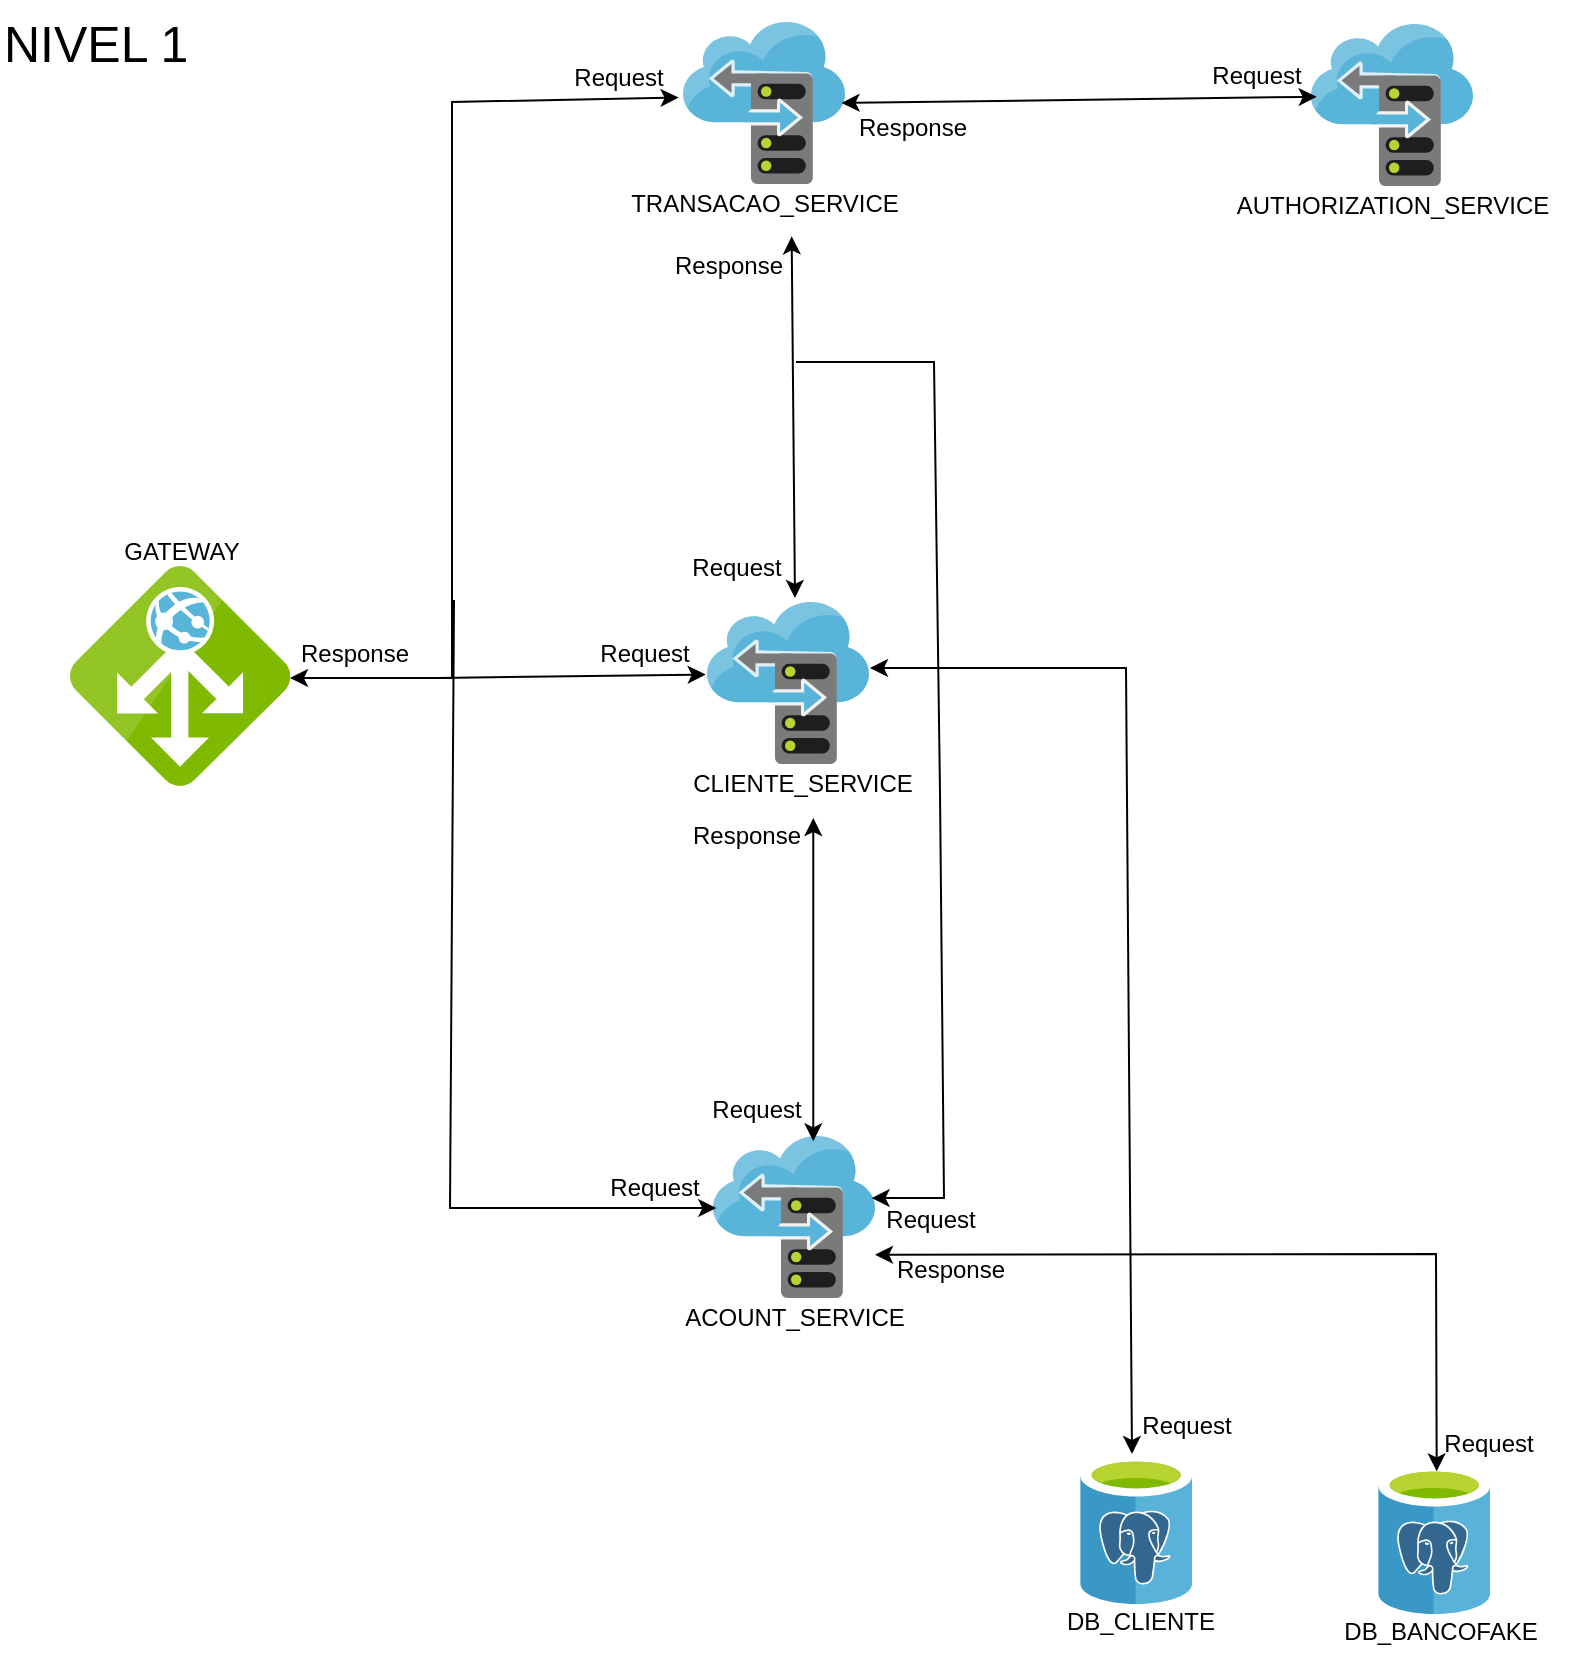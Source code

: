 <mxfile version="25.0.1" pages="8">
  <diagram name="Diagrama nivel 1" id="kEMqT2u1Xzf56kCI-ZXV">
    <mxGraphModel dx="880" dy="532" grid="0" gridSize="10" guides="1" tooltips="1" connect="1" arrows="1" fold="1" page="1" pageScale="1" pageWidth="827" pageHeight="1169" math="0" shadow="0">
      <root>
        <mxCell id="0" />
        <mxCell id="1" parent="0" />
        <mxCell id="lOCtRu7McvlKcl7_cH1q-1" value="" style="image;sketch=0;aspect=fixed;html=1;points=[];align=center;fontSize=12;image=img/lib/mscae/Application_Gateway.svg;" parent="1" vertex="1">
          <mxGeometry x="55" y="299" width="110" height="110" as="geometry" />
        </mxCell>
        <mxCell id="lOCtRu7McvlKcl7_cH1q-15" value="" style="group" parent="1" vertex="1" connectable="0">
          <mxGeometry x="350" y="317" width="135" height="104" as="geometry" />
        </mxCell>
        <mxCell id="lOCtRu7McvlKcl7_cH1q-2" value="" style="image;sketch=0;aspect=fixed;html=1;points=[];align=center;fontSize=12;image=img/lib/mscae/Storage_sync_service.svg;" parent="lOCtRu7McvlKcl7_cH1q-15" vertex="1">
          <mxGeometry x="23.5" width="81" height="81" as="geometry" />
        </mxCell>
        <mxCell id="lOCtRu7McvlKcl7_cH1q-7" value="CLIENTE_SERVICE" style="text;html=1;align=center;verticalAlign=middle;resizable=0;points=[];autosize=1;strokeColor=none;fillColor=none;" parent="lOCtRu7McvlKcl7_cH1q-15" vertex="1">
          <mxGeometry x="7" y="78" width="128" height="26" as="geometry" />
        </mxCell>
        <mxCell id="lOCtRu7McvlKcl7_cH1q-16" value="" style="group" parent="1" vertex="1" connectable="0">
          <mxGeometry x="652" y="28" width="163" height="104" as="geometry" />
        </mxCell>
        <mxCell id="lOCtRu7McvlKcl7_cH1q-17" value="" style="image;sketch=0;aspect=fixed;html=1;points=[];align=center;fontSize=12;image=img/lib/mscae/Storage_sync_service.svg;" parent="lOCtRu7McvlKcl7_cH1q-16" vertex="1">
          <mxGeometry x="23.5" width="81" height="81" as="geometry" />
        </mxCell>
        <mxCell id="lOCtRu7McvlKcl7_cH1q-18" value="AUTHORIZATION_SERVICE" style="text;html=1;align=center;verticalAlign=middle;resizable=0;points=[];autosize=1;strokeColor=none;fillColor=none;" parent="lOCtRu7McvlKcl7_cH1q-16" vertex="1">
          <mxGeometry x="-23" y="78" width="174" height="26" as="geometry" />
        </mxCell>
        <mxCell id="lOCtRu7McvlKcl7_cH1q-19" value="" style="group" parent="1" vertex="1" connectable="0">
          <mxGeometry x="353" y="584" width="151" height="104" as="geometry" />
        </mxCell>
        <mxCell id="lOCtRu7McvlKcl7_cH1q-20" value="" style="image;sketch=0;aspect=fixed;html=1;points=[];align=center;fontSize=12;image=img/lib/mscae/Storage_sync_service.svg;" parent="lOCtRu7McvlKcl7_cH1q-19" vertex="1">
          <mxGeometry x="23.5" width="81" height="81" as="geometry" />
        </mxCell>
        <mxCell id="lOCtRu7McvlKcl7_cH1q-21" value="ACOUNT_SERVICE" style="text;html=1;align=center;verticalAlign=middle;resizable=0;points=[];autosize=1;strokeColor=none;fillColor=none;" parent="lOCtRu7McvlKcl7_cH1q-19" vertex="1">
          <mxGeometry y="78" width="128" height="26" as="geometry" />
        </mxCell>
        <mxCell id="lOCtRu7McvlKcl7_cH1q-22" value="" style="group" parent="1" vertex="1" connectable="0">
          <mxGeometry x="338" y="27" width="151" height="104" as="geometry" />
        </mxCell>
        <mxCell id="lOCtRu7McvlKcl7_cH1q-23" value="" style="image;sketch=0;aspect=fixed;html=1;points=[];align=center;fontSize=12;image=img/lib/mscae/Storage_sync_service.svg;" parent="lOCtRu7McvlKcl7_cH1q-22" vertex="1">
          <mxGeometry x="23.5" width="81" height="81" as="geometry" />
        </mxCell>
        <mxCell id="lOCtRu7McvlKcl7_cH1q-24" value="TRANSACAO_SERVICE" style="text;html=1;align=center;verticalAlign=middle;resizable=0;points=[];autosize=1;strokeColor=none;fillColor=none;" parent="lOCtRu7McvlKcl7_cH1q-22" vertex="1">
          <mxGeometry x="-12" y="78" width="152" height="26" as="geometry" />
        </mxCell>
        <mxCell id="lOCtRu7McvlKcl7_cH1q-52" value="" style="group" parent="1" vertex="1" connectable="0">
          <mxGeometry x="544" y="744" width="92" height="96" as="geometry" />
        </mxCell>
        <mxCell id="lOCtRu7McvlKcl7_cH1q-50" value="" style="image;sketch=0;aspect=fixed;html=1;points=[];align=center;fontSize=12;image=img/lib/mscae/Azure_Database_for_PostgreSQL_servers.svg;" parent="lOCtRu7McvlKcl7_cH1q-52" vertex="1">
          <mxGeometry x="16" width="56.24" height="74" as="geometry" />
        </mxCell>
        <mxCell id="lOCtRu7McvlKcl7_cH1q-51" value="DB_CLIENTE" style="text;html=1;align=center;verticalAlign=middle;resizable=0;points=[];autosize=1;strokeColor=none;fillColor=none;" parent="lOCtRu7McvlKcl7_cH1q-52" vertex="1">
          <mxGeometry y="70" width="92" height="26" as="geometry" />
        </mxCell>
        <mxCell id="lOCtRu7McvlKcl7_cH1q-53" value="" style="group" parent="1" vertex="1" connectable="0">
          <mxGeometry x="693" y="749" width="104" height="96" as="geometry" />
        </mxCell>
        <mxCell id="lOCtRu7McvlKcl7_cH1q-54" value="" style="image;sketch=0;aspect=fixed;html=1;points=[];align=center;fontSize=12;image=img/lib/mscae/Azure_Database_for_PostgreSQL_servers.svg;" parent="lOCtRu7McvlKcl7_cH1q-53" vertex="1">
          <mxGeometry x="16" width="56.24" height="74" as="geometry" />
        </mxCell>
        <mxCell id="lOCtRu7McvlKcl7_cH1q-55" value="DB_BANCOFAKE" style="text;html=1;align=center;verticalAlign=middle;resizable=0;points=[];autosize=1;strokeColor=none;fillColor=none;" parent="lOCtRu7McvlKcl7_cH1q-53" vertex="1">
          <mxGeometry x="-11" y="70" width="115" height="26" as="geometry" />
        </mxCell>
        <mxCell id="9dpK1fQL-XPzfSK7kjcw-1" value="&lt;font style=&quot;font-size: 25px;&quot;&gt;NIVEL 1&lt;/font&gt;" style="text;html=1;whiteSpace=wrap;overflow=hidden;rounded=0;" parent="1" vertex="1">
          <mxGeometry x="20" y="16" width="111" height="44" as="geometry" />
        </mxCell>
        <mxCell id="9dpK1fQL-XPzfSK7kjcw-4" value="" style="endArrow=classic;startArrow=classic;html=1;rounded=0;entryX=-0.027;entryY=0.466;entryDx=0;entryDy=0;entryPerimeter=0;exitX=1;exitY=0.509;exitDx=0;exitDy=0;exitPerimeter=0;" parent="1" source="lOCtRu7McvlKcl7_cH1q-1" target="lOCtRu7McvlKcl7_cH1q-23" edge="1">
          <mxGeometry width="50" height="50" relative="1" as="geometry">
            <mxPoint x="145" y="266" as="sourcePoint" />
            <mxPoint x="195" y="216" as="targetPoint" />
            <Array as="points">
              <mxPoint x="246" y="355" />
              <mxPoint x="246" y="67" />
            </Array>
          </mxGeometry>
        </mxCell>
        <mxCell id="9dpK1fQL-XPzfSK7kjcw-6" value="" style="endArrow=classic;html=1;rounded=0;entryX=0.02;entryY=0.445;entryDx=0;entryDy=0;entryPerimeter=0;" parent="1" target="lOCtRu7McvlKcl7_cH1q-20" edge="1">
          <mxGeometry width="50" height="50" relative="1" as="geometry">
            <mxPoint x="247" y="316" as="sourcePoint" />
            <mxPoint x="302" y="526" as="targetPoint" />
            <Array as="points">
              <mxPoint x="245" y="620" />
            </Array>
          </mxGeometry>
        </mxCell>
        <mxCell id="9dpK1fQL-XPzfSK7kjcw-7" value="" style="endArrow=classic;html=1;rounded=0;entryX=-0.008;entryY=0.448;entryDx=0;entryDy=0;entryPerimeter=0;" parent="1" target="lOCtRu7McvlKcl7_cH1q-2" edge="1">
          <mxGeometry width="50" height="50" relative="1" as="geometry">
            <mxPoint x="239" y="355" as="sourcePoint" />
            <mxPoint x="320" y="392" as="targetPoint" />
          </mxGeometry>
        </mxCell>
        <mxCell id="9dpK1fQL-XPzfSK7kjcw-8" value="" style="endArrow=classic;startArrow=classic;html=1;rounded=0;entryX=0.035;entryY=0.449;entryDx=0;entryDy=0;entryPerimeter=0;exitX=0.979;exitY=0.5;exitDx=0;exitDy=0;exitPerimeter=0;" parent="1" source="lOCtRu7McvlKcl7_cH1q-23" target="lOCtRu7McvlKcl7_cH1q-17" edge="1">
          <mxGeometry width="50" height="50" relative="1" as="geometry">
            <mxPoint x="486" y="168" as="sourcePoint" />
            <mxPoint x="536" y="118" as="targetPoint" />
          </mxGeometry>
        </mxCell>
        <mxCell id="9dpK1fQL-XPzfSK7kjcw-9" value="" style="endArrow=classic;startArrow=classic;html=1;rounded=0;exitX=0.591;exitY=1.122;exitDx=0;exitDy=0;exitPerimeter=0;entryX=0.543;entryY=-0.025;entryDx=0;entryDy=0;entryPerimeter=0;" parent="1" source="lOCtRu7McvlKcl7_cH1q-24" target="lOCtRu7McvlKcl7_cH1q-2" edge="1">
          <mxGeometry width="50" height="50" relative="1" as="geometry">
            <mxPoint x="485" y="259" as="sourcePoint" />
            <mxPoint x="722" y="255" as="targetPoint" />
          </mxGeometry>
        </mxCell>
        <mxCell id="9dpK1fQL-XPzfSK7kjcw-10" value="" style="endArrow=classic;startArrow=classic;html=1;rounded=0;exitX=0.544;exitY=1.154;exitDx=0;exitDy=0;exitPerimeter=0;entryX=0.619;entryY=0.033;entryDx=0;entryDy=0;entryPerimeter=0;" parent="1" source="lOCtRu7McvlKcl7_cH1q-7" target="lOCtRu7McvlKcl7_cH1q-20" edge="1">
          <mxGeometry width="50" height="50" relative="1" as="geometry">
            <mxPoint x="547" y="483" as="sourcePoint" />
            <mxPoint x="548" y="664" as="targetPoint" />
          </mxGeometry>
        </mxCell>
        <mxCell id="9dpK1fQL-XPzfSK7kjcw-11" value="" style="endArrow=classic;html=1;rounded=0;entryX=0.979;entryY=0.383;entryDx=0;entryDy=0;entryPerimeter=0;" parent="1" target="lOCtRu7McvlKcl7_cH1q-20" edge="1">
          <mxGeometry width="50" height="50" relative="1" as="geometry">
            <mxPoint x="418" y="197" as="sourcePoint" />
            <mxPoint x="595" y="465" as="targetPoint" />
            <Array as="points">
              <mxPoint x="487" y="197" />
              <mxPoint x="490" y="412" />
              <mxPoint x="492" y="615" />
            </Array>
          </mxGeometry>
        </mxCell>
        <mxCell id="9dpK1fQL-XPzfSK7kjcw-13" value="Request" style="text;html=1;align=center;verticalAlign=middle;resizable=0;points=[];autosize=1;strokeColor=none;fillColor=none;" parent="1" vertex="1">
          <mxGeometry x="315" y="597" width="63" height="26" as="geometry" />
        </mxCell>
        <mxCell id="9dpK1fQL-XPzfSK7kjcw-14" value="Request" style="text;html=1;align=center;verticalAlign=middle;resizable=0;points=[];autosize=1;strokeColor=none;fillColor=none;" parent="1" vertex="1">
          <mxGeometry x="297" y="42" width="63" height="26" as="geometry" />
        </mxCell>
        <mxCell id="9dpK1fQL-XPzfSK7kjcw-15" value="Request" style="text;html=1;align=center;verticalAlign=middle;resizable=0;points=[];autosize=1;strokeColor=none;fillColor=none;" parent="1" vertex="1">
          <mxGeometry x="616" y="41" width="63" height="26" as="geometry" />
        </mxCell>
        <mxCell id="9dpK1fQL-XPzfSK7kjcw-16" value="Request" style="text;html=1;align=center;verticalAlign=middle;resizable=0;points=[];autosize=1;strokeColor=none;fillColor=none;" parent="1" vertex="1">
          <mxGeometry x="453" y="613" width="63" height="26" as="geometry" />
        </mxCell>
        <mxCell id="9dpK1fQL-XPzfSK7kjcw-17" value="Request" style="text;html=1;align=center;verticalAlign=middle;resizable=0;points=[];autosize=1;strokeColor=none;fillColor=none;" parent="1" vertex="1">
          <mxGeometry x="366" y="558" width="63" height="26" as="geometry" />
        </mxCell>
        <mxCell id="9dpK1fQL-XPzfSK7kjcw-18" value="Request" style="text;html=1;align=center;verticalAlign=middle;resizable=0;points=[];autosize=1;strokeColor=none;fillColor=none;" parent="1" vertex="1">
          <mxGeometry x="310" y="330" width="63" height="26" as="geometry" />
        </mxCell>
        <mxCell id="9dpK1fQL-XPzfSK7kjcw-19" value="Request" style="text;html=1;align=center;verticalAlign=middle;resizable=0;points=[];autosize=1;strokeColor=none;fillColor=none;" parent="1" vertex="1">
          <mxGeometry x="356" y="287" width="63" height="26" as="geometry" />
        </mxCell>
        <mxCell id="9dpK1fQL-XPzfSK7kjcw-23" value="Response" style="text;html=1;align=center;verticalAlign=middle;resizable=0;points=[];autosize=1;strokeColor=none;fillColor=none;" parent="1" vertex="1">
          <mxGeometry x="440" y="67" width="72" height="26" as="geometry" />
        </mxCell>
        <mxCell id="9dpK1fQL-XPzfSK7kjcw-26" value="Response" style="text;html=1;align=center;verticalAlign=middle;resizable=0;points=[];autosize=1;strokeColor=none;fillColor=none;" parent="1" vertex="1">
          <mxGeometry x="161" y="330" width="72" height="26" as="geometry" />
        </mxCell>
        <mxCell id="9dpK1fQL-XPzfSK7kjcw-27" value="Response" style="text;html=1;align=center;verticalAlign=middle;resizable=0;points=[];autosize=1;strokeColor=none;fillColor=none;" parent="1" vertex="1">
          <mxGeometry x="357" y="421" width="72" height="26" as="geometry" />
        </mxCell>
        <mxCell id="9dpK1fQL-XPzfSK7kjcw-28" value="Response" style="text;html=1;align=center;verticalAlign=middle;resizable=0;points=[];autosize=1;strokeColor=none;fillColor=none;" parent="1" vertex="1">
          <mxGeometry x="348" y="136" width="72" height="26" as="geometry" />
        </mxCell>
        <mxCell id="9dpK1fQL-XPzfSK7kjcw-29" value="" style="endArrow=classic;startArrow=classic;html=1;rounded=0;exitX=1.006;exitY=0.407;exitDx=0;exitDy=0;exitPerimeter=0;" parent="1" source="lOCtRu7McvlKcl7_cH1q-2" edge="1">
          <mxGeometry width="50" height="50" relative="1" as="geometry">
            <mxPoint x="571" y="384" as="sourcePoint" />
            <mxPoint x="586" y="743" as="targetPoint" />
            <Array as="points">
              <mxPoint x="583" y="350" />
            </Array>
          </mxGeometry>
        </mxCell>
        <mxCell id="9dpK1fQL-XPzfSK7kjcw-31" value="" style="endArrow=classic;startArrow=classic;html=1;rounded=0;entryX=0.522;entryY=0.036;entryDx=0;entryDy=0;entryPerimeter=0;exitX=1;exitY=0.733;exitDx=0;exitDy=0;exitPerimeter=0;" parent="1" source="lOCtRu7McvlKcl7_cH1q-20" target="lOCtRu7McvlKcl7_cH1q-54" edge="1">
          <mxGeometry width="50" height="50" relative="1" as="geometry">
            <mxPoint x="665" y="651" as="sourcePoint" />
            <mxPoint x="715" y="601" as="targetPoint" />
            <Array as="points">
              <mxPoint x="738" y="643" />
            </Array>
          </mxGeometry>
        </mxCell>
        <mxCell id="9dpK1fQL-XPzfSK7kjcw-32" value="Response" style="text;html=1;align=center;verticalAlign=middle;resizable=0;points=[];autosize=1;strokeColor=none;fillColor=none;" parent="1" vertex="1">
          <mxGeometry x="459" y="638" width="72" height="26" as="geometry" />
        </mxCell>
        <mxCell id="9dpK1fQL-XPzfSK7kjcw-33" value="Request" style="text;html=1;align=center;verticalAlign=middle;resizable=0;points=[];autosize=1;strokeColor=none;fillColor=none;" parent="1" vertex="1">
          <mxGeometry x="581" y="716" width="63" height="26" as="geometry" />
        </mxCell>
        <mxCell id="9dpK1fQL-XPzfSK7kjcw-34" value="Request" style="text;html=1;align=center;verticalAlign=middle;resizable=0;points=[];autosize=1;strokeColor=none;fillColor=none;" parent="1" vertex="1">
          <mxGeometry x="732" y="725" width="63" height="26" as="geometry" />
        </mxCell>
        <mxCell id="9dpK1fQL-XPzfSK7kjcw-35" value="GATEWAY" style="text;html=1;align=center;verticalAlign=middle;whiteSpace=wrap;rounded=0;" parent="1" vertex="1">
          <mxGeometry x="81" y="277" width="60" height="30" as="geometry" />
        </mxCell>
      </root>
    </mxGraphModel>
  </diagram>
  <diagram id="R5J8YKoElLgqUv03_ICN" name="Diagrama AcountService nível 2">
    <mxGraphModel grid="0" page="1" gridSize="10" guides="1" tooltips="1" connect="1" arrows="1" fold="1" pageScale="1" pageWidth="827" pageHeight="1169" math="0" shadow="0">
      <root>
        <mxCell id="0" />
        <mxCell id="1" parent="0" />
        <mxCell id="IbNnHg6MxAiUUk2vsYBs-1" value="" style="group" parent="1" vertex="1" connectable="0">
          <mxGeometry x="296" y="19" width="118" height="79" as="geometry" />
        </mxCell>
        <mxCell id="IbNnHg6MxAiUUk2vsYBs-2" value="" style="image;sketch=0;aspect=fixed;html=1;points=[];align=center;fontSize=12;image=img/lib/mscae/Storage_sync_service.svg;" parent="IbNnHg6MxAiUUk2vsYBs-1" vertex="1">
          <mxGeometry x="18.364" width="61.529" height="61.529" as="geometry" />
        </mxCell>
        <mxCell id="IbNnHg6MxAiUUk2vsYBs-3" value="ACOUNT_SERVICE" style="text;html=1;align=center;verticalAlign=middle;resizable=0;points=[];autosize=1;strokeColor=none;fillColor=none;" parent="IbNnHg6MxAiUUk2vsYBs-1" vertex="1">
          <mxGeometry y="59.25" width="128" height="26" as="geometry" />
        </mxCell>
        <mxCell id="5ec68IZCPVvxS03uBp_g-1" value="" style="endArrow=classic;startArrow=classic;html=1;rounded=0;exitX=1;exitY=0.5;exitDx=0;exitDy=0;entryX=0;entryY=0.5;entryDx=0;entryDy=0;" parent="1" source="5ec68IZCPVvxS03uBp_g-3" target="5ec68IZCPVvxS03uBp_g-2" edge="1">
          <mxGeometry width="50" height="50" relative="1" as="geometry">
            <mxPoint x="178.002" y="190.476" as="sourcePoint" />
            <mxPoint x="351.27" y="189.5" as="targetPoint" />
          </mxGeometry>
        </mxCell>
        <mxCell id="uHEUwv6rvoEIlI0T_SYp-5" style="edgeStyle=orthogonalEdgeStyle;rounded=0;orthogonalLoop=1;jettySize=auto;html=1;exitX=1;exitY=0.5;exitDx=0;exitDy=0;entryX=0.75;entryY=0;entryDx=0;entryDy=0;" parent="1" source="5ec68IZCPVvxS03uBp_g-2" target="5ec68IZCPVvxS03uBp_g-4" edge="1">
          <mxGeometry relative="1" as="geometry" />
        </mxCell>
        <mxCell id="5ec68IZCPVvxS03uBp_g-2" value="Service" style="rhombus;whiteSpace=wrap;html=1;" parent="1" vertex="1">
          <mxGeometry x="369" y="150" width="80" height="80" as="geometry" />
        </mxCell>
        <mxCell id="5ec68IZCPVvxS03uBp_g-3" value="Controller" style="rounded=0;whiteSpace=wrap;html=1;" parent="1" vertex="1">
          <mxGeometry x="41" y="160" width="120" height="60" as="geometry" />
        </mxCell>
        <mxCell id="5ec68IZCPVvxS03uBp_g-4" value="métodos" style="swimlane;fontStyle=0;childLayout=stackLayout;horizontal=1;startSize=30;horizontalStack=0;resizeParent=1;resizeParentMax=0;resizeLast=0;collapsible=1;marginBottom=0;whiteSpace=wrap;html=1;" parent="1" vertex="1">
          <mxGeometry x="282" y="352" width="410" height="180" as="geometry" />
        </mxCell>
        <mxCell id="5ec68IZCPVvxS03uBp_g-5" value="NewAcount(String cliente, String cpfCnpj, String telefone, String email" style="text;strokeColor=none;fillColor=none;align=left;verticalAlign=middle;spacingLeft=4;spacingRight=4;overflow=hidden;points=[[0,0.5],[1,0.5]];portConstraint=eastwest;rotatable=0;whiteSpace=wrap;html=1;" parent="5ec68IZCPVvxS03uBp_g-4" vertex="1">
          <mxGeometry y="30" width="410" height="30" as="geometry" />
        </mxCell>
        <mxCell id="5ec68IZCPVvxS03uBp_g-6" value="BuscarAcountPorId(Long id)" style="text;strokeColor=none;fillColor=none;align=left;verticalAlign=middle;spacingLeft=4;spacingRight=4;overflow=hidden;points=[[0,0.5],[1,0.5]];portConstraint=eastwest;rotatable=0;whiteSpace=wrap;html=1;" parent="5ec68IZCPVvxS03uBp_g-4" vertex="1">
          <mxGeometry y="60" width="410" height="30" as="geometry" />
        </mxCell>
        <mxCell id="5ec68IZCPVvxS03uBp_g-7" value="BuscarAcountPorAcountNumber(String acount)" style="text;strokeColor=none;fillColor=none;align=left;verticalAlign=middle;spacingLeft=4;spacingRight=4;overflow=hidden;points=[[0,0.5],[1,0.5]];portConstraint=eastwest;rotatable=0;whiteSpace=wrap;html=1;" parent="5ec68IZCPVvxS03uBp_g-4" vertex="1">
          <mxGeometry y="90" width="410" height="30" as="geometry" />
        </mxCell>
        <mxCell id="uHEUwv6rvoEIlI0T_SYp-4" value="BloquearAcount(@RequestParam Long id, @RequestParam String justificativa)" style="text;strokeColor=none;fillColor=none;align=left;verticalAlign=middle;spacingLeft=4;spacingRight=4;overflow=hidden;points=[[0,0.5],[1,0.5]];portConstraint=eastwest;rotatable=0;whiteSpace=wrap;html=1;" parent="5ec68IZCPVvxS03uBp_g-4" vertex="1">
          <mxGeometry y="120" width="410" height="30" as="geometry" />
        </mxCell>
        <mxCell id="Xqa_5tmYGpnyi4cMyv3w-1" value="ListarAcounts()" style="text;strokeColor=none;fillColor=none;align=left;verticalAlign=middle;spacingLeft=4;spacingRight=4;overflow=hidden;points=[[0,0.5],[1,0.5]];portConstraint=eastwest;rotatable=0;whiteSpace=wrap;html=1;" vertex="1" parent="5ec68IZCPVvxS03uBp_g-4">
          <mxGeometry y="150" width="410" height="30" as="geometry" />
        </mxCell>
        <mxCell id="T58Tx6EhHx9lnsg4l779-1" value="" style="group" parent="1" vertex="1" connectable="0">
          <mxGeometry x="65" y="603" width="104" height="96" as="geometry" />
        </mxCell>
        <mxCell id="T58Tx6EhHx9lnsg4l779-2" value="" style="image;sketch=0;aspect=fixed;html=1;points=[];align=center;fontSize=12;image=img/lib/mscae/Azure_Database_for_PostgreSQL_servers.svg;" parent="T58Tx6EhHx9lnsg4l779-1" vertex="1">
          <mxGeometry x="16" width="56.24" height="74" as="geometry" />
        </mxCell>
        <mxCell id="T58Tx6EhHx9lnsg4l779-3" value="DB_BANCOFAKE" style="text;html=1;align=center;verticalAlign=middle;resizable=0;points=[];autosize=1;strokeColor=none;fillColor=none;" parent="T58Tx6EhHx9lnsg4l779-1" vertex="1">
          <mxGeometry x="-11" y="70" width="115" height="26" as="geometry" />
        </mxCell>
        <mxCell id="uHEUwv6rvoEIlI0T_SYp-1" value="" style="group" parent="1" vertex="1" connectable="0">
          <mxGeometry x="501" y="598" width="131" height="104" as="geometry" />
        </mxCell>
        <mxCell id="uHEUwv6rvoEIlI0T_SYp-2" value="" style="image;sketch=0;aspect=fixed;html=1;points=[];align=center;fontSize=12;image=img/lib/mscae/Storage_sync_service.svg;" parent="uHEUwv6rvoEIlI0T_SYp-1" vertex="1">
          <mxGeometry x="23.5" width="81" height="81" as="geometry" />
        </mxCell>
        <mxCell id="uHEUwv6rvoEIlI0T_SYp-3" value="CLIENT_SERVICE" style="text;html=1;align=center;verticalAlign=middle;resizable=0;points=[];autosize=1;strokeColor=none;fillColor=none;" parent="uHEUwv6rvoEIlI0T_SYp-1" vertex="1">
          <mxGeometry x="11" y="78" width="120" height="26" as="geometry" />
        </mxCell>
        <mxCell id="uHEUwv6rvoEIlI0T_SYp-6" value="Request" style="text;html=1;align=center;verticalAlign=middle;resizable=0;points=[];autosize=1;strokeColor=none;fillColor=none;" parent="1" vertex="1">
          <mxGeometry x="306" y="166" width="63" height="26" as="geometry" />
        </mxCell>
        <mxCell id="uHEUwv6rvoEIlI0T_SYp-7" value="Response" style="text;html=1;align=center;verticalAlign=middle;resizable=0;points=[];autosize=1;strokeColor=none;fillColor=none;" parent="1" vertex="1">
          <mxGeometry x="159" y="189" width="72" height="26" as="geometry" />
        </mxCell>
        <mxCell id="uHEUwv6rvoEIlI0T_SYp-9" value="" style="endArrow=classic;startArrow=classic;html=1;rounded=0;entryX=0.006;entryY=0.383;entryDx=0;entryDy=0;entryPerimeter=0;exitX=0;exitY=0.5;exitDx=0;exitDy=0;" parent="1" source="5ec68IZCPVvxS03uBp_g-5" target="uHEUwv6rvoEIlI0T_SYp-2" edge="1">
          <mxGeometry width="50" height="50" relative="1" as="geometry">
            <mxPoint x="264" y="554" as="sourcePoint" />
            <mxPoint x="314" y="504" as="targetPoint" />
            <Array as="points">
              <mxPoint x="245" y="397" />
              <mxPoint x="247" y="632" />
            </Array>
          </mxGeometry>
        </mxCell>
        <mxCell id="uHEUwv6rvoEIlI0T_SYp-10" value="Request&lt;div&gt;BuscarClientePorCpfCnpj&lt;/div&gt;" style="text;html=1;align=center;verticalAlign=middle;resizable=0;points=[];autosize=1;strokeColor=none;fillColor=none;" parent="1" vertex="1">
          <mxGeometry x="373" y="588" width="155" height="41" as="geometry" />
        </mxCell>
        <mxCell id="uHEUwv6rvoEIlI0T_SYp-11" value="Response" style="text;html=1;align=center;verticalAlign=middle;resizable=0;points=[];autosize=1;strokeColor=none;fillColor=none;" parent="1" vertex="1">
          <mxGeometry x="211" y="373" width="72" height="26" as="geometry" />
        </mxCell>
        <mxCell id="uHEUwv6rvoEIlI0T_SYp-12" style="edgeStyle=orthogonalEdgeStyle;rounded=0;orthogonalLoop=1;jettySize=auto;html=1;exitX=1;exitY=0.5;exitDx=0;exitDy=0;entryX=0.496;entryY=1.038;entryDx=0;entryDy=0;entryPerimeter=0;" parent="1" source="5ec68IZCPVvxS03uBp_g-5" target="T58Tx6EhHx9lnsg4l779-3" edge="1">
          <mxGeometry relative="1" as="geometry">
            <mxPoint x="83" y="775" as="targetPoint" />
            <Array as="points">
              <mxPoint x="801" y="397" />
              <mxPoint x="801" y="775" />
              <mxPoint x="111" y="775" />
            </Array>
          </mxGeometry>
        </mxCell>
        <mxCell id="uHEUwv6rvoEIlI0T_SYp-13" value="Request&lt;div&gt;&lt;br&gt;&lt;/div&gt;" style="text;html=1;align=center;verticalAlign=middle;resizable=0;points=[];autosize=1;strokeColor=none;fillColor=none;" parent="1" vertex="1">
          <mxGeometry x="107" y="698" width="63" height="41" as="geometry" />
        </mxCell>
        <mxCell id="uHEUwv6rvoEIlI0T_SYp-14" value="" style="endArrow=none;html=1;rounded=0;exitX=1;exitY=0.5;exitDx=0;exitDy=0;" parent="1" source="5ec68IZCPVvxS03uBp_g-6" edge="1">
          <mxGeometry width="50" height="50" relative="1" as="geometry">
            <mxPoint x="725" y="466" as="sourcePoint" />
            <mxPoint x="801" y="429" as="targetPoint" />
          </mxGeometry>
        </mxCell>
        <mxCell id="uHEUwv6rvoEIlI0T_SYp-15" value="" style="endArrow=none;html=1;rounded=0;exitX=1;exitY=0.5;exitDx=0;exitDy=0;" parent="1" source="5ec68IZCPVvxS03uBp_g-7" edge="1">
          <mxGeometry width="50" height="50" relative="1" as="geometry">
            <mxPoint x="686" y="528" as="sourcePoint" />
            <mxPoint x="799" y="460" as="targetPoint" />
          </mxGeometry>
        </mxCell>
        <mxCell id="uHEUwv6rvoEIlI0T_SYp-16" value="" style="endArrow=none;html=1;rounded=0;exitX=1;exitY=0.5;exitDx=0;exitDy=0;" parent="1" source="uHEUwv6rvoEIlI0T_SYp-4" edge="1">
          <mxGeometry width="50" height="50" relative="1" as="geometry">
            <mxPoint x="704" y="513" as="sourcePoint" />
            <mxPoint x="801" y="488" as="targetPoint" />
          </mxGeometry>
        </mxCell>
        <mxCell id="uHEUwv6rvoEIlI0T_SYp-17" value="Response" style="text;html=1;align=center;verticalAlign=middle;resizable=0;points=[];autosize=1;strokeColor=none;fillColor=none;" parent="1" vertex="1">
          <mxGeometry x="700" y="376" width="72" height="26" as="geometry" />
        </mxCell>
        <mxCell id="uHEUwv6rvoEIlI0T_SYp-18" value="Response" style="text;html=1;align=center;verticalAlign=middle;resizable=0;points=[];autosize=1;strokeColor=none;fillColor=none;" parent="1" vertex="1">
          <mxGeometry x="704" y="407" width="72" height="26" as="geometry" />
        </mxCell>
        <mxCell id="uHEUwv6rvoEIlI0T_SYp-19" value="Response" style="text;html=1;align=center;verticalAlign=middle;resizable=0;points=[];autosize=1;strokeColor=none;fillColor=none;" parent="1" vertex="1">
          <mxGeometry x="704" y="438" width="72" height="26" as="geometry" />
        </mxCell>
        <mxCell id="uHEUwv6rvoEIlI0T_SYp-20" value="Response" style="text;html=1;align=center;verticalAlign=middle;resizable=0;points=[];autosize=1;strokeColor=none;fillColor=none;" parent="1" vertex="1">
          <mxGeometry x="705" y="467" width="72" height="26" as="geometry" />
        </mxCell>
        <mxCell id="WSZUS5k7CWuNkEIgvhFt-1" value="&lt;h1 style=&quot;margin-top: 0px;&quot;&gt;Diagrama de Funcionamento Service&lt;/h1&gt;" style="text;html=1;whiteSpace=wrap;overflow=hidden;rounded=0;" parent="1" vertex="1">
          <mxGeometry x="301" y="89" width="471" height="55" as="geometry" />
        </mxCell>
      </root>
    </mxGraphModel>
  </diagram>
  <diagram id="GEKwJemj9coqhKG8nNNQ" name="DIagrama Acount_Service Nível 3">
    <mxGraphModel grid="0" page="1" gridSize="10" guides="1" tooltips="1" connect="1" arrows="1" fold="1" pageScale="1" pageWidth="827" pageHeight="1169" math="0" shadow="0">
      <root>
        <mxCell id="0" />
        <mxCell id="1" parent="0" />
        <mxCell id="YVovfUs217dtdvi78VXP-1" value="" style="group" parent="1" vertex="1" connectable="0">
          <mxGeometry x="211" y="71" width="118" height="79" as="geometry" />
        </mxCell>
        <mxCell id="YVovfUs217dtdvi78VXP-2" value="" style="image;sketch=0;aspect=fixed;html=1;points=[];align=center;fontSize=12;image=img/lib/mscae/Storage_sync_service.svg;" parent="YVovfUs217dtdvi78VXP-1" vertex="1">
          <mxGeometry x="18.364" width="61.529" height="61.529" as="geometry" />
        </mxCell>
        <mxCell id="YVovfUs217dtdvi78VXP-3" value="ACOUNT_SERVICE" style="text;html=1;align=center;verticalAlign=middle;resizable=0;points=[];autosize=1;strokeColor=none;fillColor=none;" parent="YVovfUs217dtdvi78VXP-1" vertex="1">
          <mxGeometry y="59.25" width="128" height="26" as="geometry" />
        </mxCell>
        <mxCell id="YVovfUs217dtdvi78VXP-5" value="Acount" style="swimlane;fontStyle=0;childLayout=stackLayout;horizontal=1;startSize=30;horizontalStack=0;resizeParent=1;resizeParentMax=0;resizeLast=0;collapsible=1;marginBottom=0;whiteSpace=wrap;html=1;" parent="1" vertex="1">
          <mxGeometry x="138" y="252" width="203" height="300" as="geometry" />
        </mxCell>
        <mxCell id="YVovfUs217dtdvi78VXP-6" value="Long id" style="text;strokeColor=none;fillColor=none;align=left;verticalAlign=middle;spacingLeft=4;spacingRight=4;overflow=hidden;points=[[0,0.5],[1,0.5]];portConstraint=eastwest;rotatable=0;whiteSpace=wrap;html=1;" parent="YVovfUs217dtdvi78VXP-5" vertex="1">
          <mxGeometry y="30" width="203" height="30" as="geometry" />
        </mxCell>
        <mxCell id="ctPSvSQ2FxVlQNFM5SAv-1" value="Cliente cliente" style="text;strokeColor=none;fillColor=none;align=left;verticalAlign=middle;spacingLeft=4;spacingRight=4;overflow=hidden;points=[[0,0.5],[1,0.5]];portConstraint=eastwest;rotatable=0;whiteSpace=wrap;html=1;" parent="YVovfUs217dtdvi78VXP-5" vertex="1">
          <mxGeometry y="60" width="203" height="30" as="geometry" />
        </mxCell>
        <mxCell id="YVovfUs217dtdvi78VXP-7" value="String contaNumber" style="text;strokeColor=none;fillColor=none;align=left;verticalAlign=middle;spacingLeft=4;spacingRight=4;overflow=hidden;points=[[0,0.5],[1,0.5]];portConstraint=eastwest;rotatable=0;whiteSpace=wrap;html=1;" parent="YVovfUs217dtdvi78VXP-5" vertex="1">
          <mxGeometry y="90" width="203" height="30" as="geometry" />
        </mxCell>
        <mxCell id="YVovfUs217dtdvi78VXP-8" value="String senhaAutenticacao" style="text;strokeColor=none;fillColor=none;align=left;verticalAlign=middle;spacingLeft=4;spacingRight=4;overflow=hidden;points=[[0,0.5],[1,0.5]];portConstraint=eastwest;rotatable=0;whiteSpace=wrap;html=1;" parent="YVovfUs217dtdvi78VXP-5" vertex="1">
          <mxGeometry y="120" width="203" height="30" as="geometry" />
        </mxCell>
        <mxCell id="_okWZf_MHqfmdM7f-8Ci-1" value="String senhaAutorizacao" style="text;strokeColor=none;fillColor=none;align=left;verticalAlign=middle;spacingLeft=4;spacingRight=4;overflow=hidden;points=[[0,0.5],[1,0.5]];portConstraint=eastwest;rotatable=0;whiteSpace=wrap;html=1;" parent="YVovfUs217dtdvi78VXP-5" vertex="1">
          <mxGeometry y="150" width="203" height="30" as="geometry" />
        </mxCell>
        <mxCell id="_okWZf_MHqfmdM7f-8Ci-2" value="Double Saldo" style="text;strokeColor=none;fillColor=none;align=left;verticalAlign=middle;spacingLeft=4;spacingRight=4;overflow=hidden;points=[[0,0.5],[1,0.5]];portConstraint=eastwest;rotatable=0;whiteSpace=wrap;html=1;" parent="YVovfUs217dtdvi78VXP-5" vertex="1">
          <mxGeometry y="180" width="203" height="30" as="geometry" />
        </mxCell>
        <mxCell id="-E6jeAKjzXNc2ir-xIJH-1" value="Boolean bloqueio" style="text;strokeColor=none;fillColor=none;align=left;verticalAlign=middle;spacingLeft=4;spacingRight=4;overflow=hidden;points=[[0,0.5],[1,0.5]];portConstraint=eastwest;rotatable=0;whiteSpace=wrap;html=1;" parent="YVovfUs217dtdvi78VXP-5" vertex="1">
          <mxGeometry y="210" width="203" height="30" as="geometry" />
        </mxCell>
        <mxCell id="qUCNJmt9hQNqkKH_4KP7-5" value="TIPOACOUNT tipoAcount" style="text;strokeColor=none;fillColor=none;align=left;verticalAlign=middle;spacingLeft=4;spacingRight=4;overflow=hidden;points=[[0,0.5],[1,0.5]];portConstraint=eastwest;rotatable=0;whiteSpace=wrap;html=1;" vertex="1" parent="YVovfUs217dtdvi78VXP-5">
          <mxGeometry y="240" width="203" height="30" as="geometry" />
        </mxCell>
        <mxCell id="_okWZf_MHqfmdM7f-8Ci-3" value="LocalDateTime timeStamp" style="text;strokeColor=none;fillColor=none;align=left;verticalAlign=middle;spacingLeft=4;spacingRight=4;overflow=hidden;points=[[0,0.5],[1,0.5]];portConstraint=eastwest;rotatable=0;whiteSpace=wrap;html=1;" parent="YVovfUs217dtdvi78VXP-5" vertex="1">
          <mxGeometry y="270" width="203" height="30" as="geometry" />
        </mxCell>
        <mxCell id="ctPSvSQ2FxVlQNFM5SAv-2" value="Cliente" style="swimlane;fontStyle=0;childLayout=stackLayout;horizontal=1;startSize=30;horizontalStack=0;resizeParent=1;resizeParentMax=0;resizeLast=0;collapsible=1;marginBottom=0;whiteSpace=wrap;html=1;" parent="1" vertex="1">
          <mxGeometry x="545" y="252" width="140" height="210" as="geometry" />
        </mxCell>
        <mxCell id="ctPSvSQ2FxVlQNFM5SAv-3" value="Long id" style="text;strokeColor=none;fillColor=none;align=left;verticalAlign=middle;spacingLeft=4;spacingRight=4;overflow=hidden;points=[[0,0.5],[1,0.5]];portConstraint=eastwest;rotatable=0;whiteSpace=wrap;html=1;" parent="ctPSvSQ2FxVlQNFM5SAv-2" vertex="1">
          <mxGeometry y="30" width="140" height="30" as="geometry" />
        </mxCell>
        <mxCell id="ctPSvSQ2FxVlQNFM5SAv-4" value="String nome" style="text;strokeColor=none;fillColor=none;align=left;verticalAlign=middle;spacingLeft=4;spacingRight=4;overflow=hidden;points=[[0,0.5],[1,0.5]];portConstraint=eastwest;rotatable=0;whiteSpace=wrap;html=1;" parent="ctPSvSQ2FxVlQNFM5SAv-2" vertex="1">
          <mxGeometry y="60" width="140" height="30" as="geometry" />
        </mxCell>
        <mxCell id="qUCNJmt9hQNqkKH_4KP7-7" value="String sobrenome" style="text;strokeColor=none;fillColor=none;align=left;verticalAlign=middle;spacingLeft=4;spacingRight=4;overflow=hidden;points=[[0,0.5],[1,0.5]];portConstraint=eastwest;rotatable=0;whiteSpace=wrap;html=1;" vertex="1" parent="ctPSvSQ2FxVlQNFM5SAv-2">
          <mxGeometry y="90" width="140" height="30" as="geometry" />
        </mxCell>
        <mxCell id="ctPSvSQ2FxVlQNFM5SAv-5" value="Long documento" style="text;strokeColor=none;fillColor=none;align=left;verticalAlign=middle;spacingLeft=4;spacingRight=4;overflow=hidden;points=[[0,0.5],[1,0.5]];portConstraint=eastwest;rotatable=0;whiteSpace=wrap;html=1;" parent="ctPSvSQ2FxVlQNFM5SAv-2" vertex="1">
          <mxGeometry y="120" width="140" height="30" as="geometry" />
        </mxCell>
        <mxCell id="ctPSvSQ2FxVlQNFM5SAv-6" value="String telefone" style="text;strokeColor=none;fillColor=none;align=left;verticalAlign=middle;spacingLeft=4;spacingRight=4;overflow=hidden;points=[[0,0.5],[1,0.5]];portConstraint=eastwest;rotatable=0;whiteSpace=wrap;html=1;" parent="ctPSvSQ2FxVlQNFM5SAv-2" vertex="1">
          <mxGeometry y="150" width="140" height="30" as="geometry" />
        </mxCell>
        <mxCell id="ctPSvSQ2FxVlQNFM5SAv-7" value="String email" style="text;strokeColor=none;fillColor=none;align=left;verticalAlign=middle;spacingLeft=4;spacingRight=4;overflow=hidden;points=[[0,0.5],[1,0.5]];portConstraint=eastwest;rotatable=0;whiteSpace=wrap;html=1;" parent="ctPSvSQ2FxVlQNFM5SAv-2" vertex="1">
          <mxGeometry y="180" width="140" height="30" as="geometry" />
        </mxCell>
        <mxCell id="_0YuV8zlJTk5XvjAGQPs-1" style="edgeStyle=orthogonalEdgeStyle;rounded=0;orthogonalLoop=1;jettySize=auto;html=1;exitX=1;exitY=0.5;exitDx=0;exitDy=0;entryX=0;entryY=0.5;entryDx=0;entryDy=0;" parent="1" source="ctPSvSQ2FxVlQNFM5SAv-1" target="ctPSvSQ2FxVlQNFM5SAv-3" edge="1">
          <mxGeometry relative="1" as="geometry" />
        </mxCell>
        <mxCell id="_0YuV8zlJTk5XvjAGQPs-2" value="1" style="text;html=1;align=center;verticalAlign=middle;resizable=0;points=[];autosize=1;strokeColor=none;fillColor=none;" parent="1" vertex="1">
          <mxGeometry x="334" y="306" width="25" height="26" as="geometry" />
        </mxCell>
        <mxCell id="_0YuV8zlJTk5XvjAGQPs-3" value="1" style="text;html=1;align=center;verticalAlign=middle;resizable=0;points=[];autosize=1;strokeColor=none;fillColor=none;" parent="1" vertex="1">
          <mxGeometry x="520" y="274" width="25" height="26" as="geometry" />
        </mxCell>
        <mxCell id="_0YuV8zlJTk5XvjAGQPs-4" value="&lt;h1 style=&quot;margin-top: 0px;&quot;&gt;Diagrama de Entidade e Relacionamento&lt;/h1&gt;" style="text;html=1;whiteSpace=wrap;overflow=hidden;rounded=0;" parent="1" vertex="1">
          <mxGeometry x="214" y="150" width="471" height="55" as="geometry" />
        </mxCell>
        <mxCell id="qUCNJmt9hQNqkKH_4KP7-1" value="TIPOACOUNT" style="swimlane;fontStyle=0;childLayout=stackLayout;horizontal=1;startSize=30;horizontalStack=0;resizeParent=1;resizeParentMax=0;resizeLast=0;collapsible=1;marginBottom=0;whiteSpace=wrap;html=1;" vertex="1" parent="1">
          <mxGeometry x="545" y="527" width="140" height="120" as="geometry" />
        </mxCell>
        <mxCell id="qUCNJmt9hQNqkKH_4KP7-2" value="SALARIO" style="text;strokeColor=none;fillColor=none;align=left;verticalAlign=middle;spacingLeft=4;spacingRight=4;overflow=hidden;points=[[0,0.5],[1,0.5]];portConstraint=eastwest;rotatable=0;whiteSpace=wrap;html=1;" vertex="1" parent="qUCNJmt9hQNqkKH_4KP7-1">
          <mxGeometry y="30" width="140" height="30" as="geometry" />
        </mxCell>
        <mxCell id="qUCNJmt9hQNqkKH_4KP7-3" value="CORRENT" style="text;strokeColor=none;fillColor=none;align=left;verticalAlign=middle;spacingLeft=4;spacingRight=4;overflow=hidden;points=[[0,0.5],[1,0.5]];portConstraint=eastwest;rotatable=0;whiteSpace=wrap;html=1;" vertex="1" parent="qUCNJmt9hQNqkKH_4KP7-1">
          <mxGeometry y="60" width="140" height="30" as="geometry" />
        </mxCell>
        <mxCell id="qUCNJmt9hQNqkKH_4KP7-4" value="POUPANCA" style="text;strokeColor=none;fillColor=none;align=left;verticalAlign=middle;spacingLeft=4;spacingRight=4;overflow=hidden;points=[[0,0.5],[1,0.5]];portConstraint=eastwest;rotatable=0;whiteSpace=wrap;html=1;" vertex="1" parent="qUCNJmt9hQNqkKH_4KP7-1">
          <mxGeometry y="90" width="140" height="30" as="geometry" />
        </mxCell>
        <mxCell id="qUCNJmt9hQNqkKH_4KP7-6" style="edgeStyle=orthogonalEdgeStyle;rounded=0;orthogonalLoop=1;jettySize=auto;html=1;exitX=1;exitY=0.5;exitDx=0;exitDy=0;entryX=0;entryY=0;entryDx=0;entryDy=0;" edge="1" parent="1" source="qUCNJmt9hQNqkKH_4KP7-5" target="qUCNJmt9hQNqkKH_4KP7-1">
          <mxGeometry relative="1" as="geometry" />
        </mxCell>
      </root>
    </mxGraphModel>
  </diagram>
  <diagram id="SKRgxYNIY0BghEGX19s2" name="Diagrama de Client_Service Nível 2">
    <mxGraphModel dx="864" dy="516" grid="0" gridSize="10" guides="1" tooltips="1" connect="1" arrows="1" fold="1" page="1" pageScale="1" pageWidth="827" pageHeight="1169" math="0" shadow="0">
      <root>
        <mxCell id="0" />
        <mxCell id="1" parent="0" />
        <mxCell id="RQZGOSd0Mo2bAITl2LVJ-2" value="service" style="rhombus;whiteSpace=wrap;html=1;strokeColor=#FFFFFF;fontColor=#FFFFFF;fillColor=#182E3E;" parent="1" vertex="1">
          <mxGeometry x="189" y="219" width="80" height="80" as="geometry" />
        </mxCell>
        <mxCell id="RQZGOSd0Mo2bAITl2LVJ-3" value="" style="image;sketch=0;aspect=fixed;html=1;points=[];align=center;fontSize=12;image=img/lib/mscae/Azure_Database_for_PostgreSQL_servers.svg;strokeColor=#FFFFFF;fontColor=#FFFFFF;fillColor=#182E3E;" parent="1" vertex="1">
          <mxGeometry x="613.524" y="213.83" width="47.707" height="62.772" as="geometry" />
        </mxCell>
        <mxCell id="RQZGOSd0Mo2bAITl2LVJ-4" value="DB_CLIENTE" style="text;html=1;align=center;verticalAlign=middle;resizable=0;points=[];autosize=1;strokeColor=none;fillColor=none;fontColor=#FFFFFF;" parent="1" vertex="1">
          <mxGeometry x="593" y="273.997" width="92" height="26" as="geometry" />
        </mxCell>
        <mxCell id="RQZGOSd0Mo2bAITl2LVJ-5" value="Service" style="swimlane;fontStyle=0;childLayout=stackLayout;horizontal=1;startSize=30;horizontalStack=0;resizeParent=1;resizeParentMax=0;resizeLast=0;collapsible=1;marginBottom=0;whiteSpace=wrap;html=1;" parent="1" vertex="1">
          <mxGeometry x="117" y="346" width="696" height="294" as="geometry" />
        </mxCell>
        <mxCell id="RQZGOSd0Mo2bAITl2LVJ-6" value="&lt;span style=&quot;font-size:11.0pt;line-height:115%;&lt;br/&gt;font-family:&amp;quot;Calibri&amp;quot;,&amp;quot;sans-serif&amp;quot;;mso-ascii-theme-font:minor-latin;mso-fareast-font-family:&lt;br/&gt;Calibri;mso-fareast-theme-font:minor-latin;mso-hansi-theme-font:minor-latin;&lt;br/&gt;mso-bidi-font-family:&amp;quot;Times New Roman&amp;quot;;mso-bidi-theme-font:minor-bidi;&lt;br/&gt;mso-ansi-language:PT-BR;mso-fareast-language:EN-US;mso-bidi-language:AR-SA&quot;&gt;public ResponseEntity&amp;lt;List&amp;lt;ClienteDTO&amp;gt;&amp;gt; ListarClientes()&lt;/span&gt;" style="text;strokeColor=none;fillColor=none;align=left;verticalAlign=middle;spacingLeft=4;spacingRight=4;overflow=hidden;points=[[0,0.5],[1,0.5]];portConstraint=eastwest;rotatable=0;whiteSpace=wrap;html=1;" parent="RQZGOSd0Mo2bAITl2LVJ-5" vertex="1">
          <mxGeometry y="30" width="696" height="30" as="geometry" />
        </mxCell>
        <mxCell id="RQZGOSd0Mo2bAITl2LVJ-7" value="public ResponseEntity&amp;lt;ClienteResponseDTO&amp;gt; BuscarClientesPorId(Long id)" style="text;strokeColor=none;fillColor=none;align=left;verticalAlign=middle;spacingLeft=4;spacingRight=4;overflow=hidden;points=[[0,0.5],[1,0.5]];portConstraint=eastwest;rotatable=0;whiteSpace=wrap;html=1;" parent="RQZGOSd0Mo2bAITl2LVJ-5" vertex="1">
          <mxGeometry y="60" width="696" height="30" as="geometry" />
        </mxCell>
        <mxCell id="HNvX0eSPs19krklYhMyc-2" value="public ResponseEntity&amp;lt;ClienteResponseDTO&amp;gt; BuscarClientesPordocumento(String documento)" style="text;strokeColor=none;fillColor=none;align=left;verticalAlign=middle;spacingLeft=4;spacingRight=4;overflow=hidden;points=[[0,0.5],[1,0.5]];portConstraint=eastwest;rotatable=0;whiteSpace=wrap;html=1;" parent="RQZGOSd0Mo2bAITl2LVJ-5" vertex="1">
          <mxGeometry y="90" width="696" height="30" as="geometry" />
        </mxCell>
        <mxCell id="RQZGOSd0Mo2bAITl2LVJ-8" value="&lt;div&gt;public ResponseEntity&amp;lt;ClienteDTO&amp;gt; NovoCliente(String nome,&lt;span style=&quot;background-color: initial;&quot;&gt;&amp;nbsp;String sobrenome,&lt;/span&gt;&lt;span style=&quot;background-color: initial;&quot;&gt;LocalDate dataNascimento,&lt;/span&gt;&lt;span style=&quot;background-color: initial;&quot;&gt;String logradouro,&lt;/span&gt;&lt;/div&gt;&lt;div&gt;&amp;nbsp; &amp;nbsp; &amp;nbsp; &amp;nbsp; &amp;nbsp; &amp;nbsp; &amp;nbsp; &amp;nbsp; &amp;nbsp; &amp;nbsp; &amp;nbsp; &amp;nbsp; &amp;nbsp; &amp;nbsp; &amp;nbsp; &amp;nbsp; &amp;nbsp; &amp;nbsp; &amp;nbsp; &amp;nbsp; &amp;nbsp; &amp;nbsp; &amp;nbsp; &amp;nbsp; &amp;nbsp; &amp;nbsp; &amp;nbsp; &amp;nbsp; &amp;nbsp; &amp;nbsp;String numero,&lt;span style=&quot;background-color: initial;&quot;&gt;String bairro,&lt;/span&gt;&lt;span style=&quot;background-color: initial;&quot;&gt;String referencia,&lt;/span&gt;&lt;span style=&quot;background-color: initial;&quot;&gt;&amp;nbsp;String cep,&lt;/span&gt;&lt;span style=&quot;background-color: initial;&quot;&gt;Long prefixo,&lt;/span&gt;&lt;span style=&quot;background-color: initial;&quot;&gt;Long telefone,&lt;/span&gt;&lt;/div&gt;&lt;div&gt;&amp;nbsp; &amp;nbsp; &amp;nbsp; &amp;nbsp; &amp;nbsp; &amp;nbsp; &amp;nbsp; &amp;nbsp; &amp;nbsp; &amp;nbsp; &amp;nbsp; &amp;nbsp; &amp;nbsp; &amp;nbsp; &amp;nbsp; &amp;nbsp; &amp;nbsp; &amp;nbsp; &amp;nbsp; &amp;nbsp; &amp;nbsp; &amp;nbsp; &amp;nbsp; &amp;nbsp; &amp;nbsp; &amp;nbsp; &amp;nbsp; &amp;nbsp; &amp;nbsp; &amp;nbsp;String email,&lt;span style=&quot;background-color: initial;&quot;&gt;&amp;nbsp;Double score)&lt;/span&gt;&lt;/div&gt;" style="text;strokeColor=none;fillColor=none;align=left;verticalAlign=middle;spacingLeft=4;spacingRight=4;overflow=hidden;points=[[0,0.5],[1,0.5]];portConstraint=eastwest;rotatable=0;whiteSpace=wrap;html=1;" parent="RQZGOSd0Mo2bAITl2LVJ-5" vertex="1">
          <mxGeometry y="120" width="696" height="64" as="geometry" />
        </mxCell>
        <mxCell id="RQZGOSd0Mo2bAITl2LVJ-9" value="public ResponseEntity&amp;lt;ClienteResponseDTO&amp;gt; EditarCliente(Long id,&amp;nbsp;&lt;span style=&quot;background-color: initial;&quot;&gt;String sobrenome,&lt;/span&gt;&lt;span style=&quot;background-color: initial;&quot;&gt;LocalDate dataNascimento,&lt;/span&gt;&lt;div&gt;&lt;span style=&quot;background-color: initial;&quot;&gt;&amp;nbsp; &amp;nbsp;&lt;span style=&quot;white-space: pre;&quot;&gt;&#x9;&lt;/span&gt;&lt;span style=&quot;white-space: pre;&quot;&gt;&#x9;&lt;/span&gt;&lt;span style=&quot;white-space: pre;&quot;&gt;&#x9;&lt;/span&gt;&lt;span style=&quot;white-space: pre;&quot;&gt;&#x9;&lt;/span&gt;&lt;span style=&quot;white-space: pre;&quot;&gt;&#x9;&lt;/span&gt;&lt;span style=&quot;white-space: pre;&quot;&gt;&#x9;&lt;/span&gt;&lt;span style=&quot;white-space: pre;&quot;&gt;&#x9;&lt;/span&gt;&lt;span style=&quot;white-space: pre;&quot;&gt;&#x9;&lt;/span&gt;&lt;span style=&quot;white-space: pre;&quot;&gt;&#x9;&lt;/span&gt;&amp;nbsp; &amp;nbsp;String logradouro,&lt;/span&gt;&lt;span style=&quot;background-color: initial;&quot;&gt;&amp;nbsp;String numero,&lt;/span&gt;&lt;span style=&quot;background-color: initial;&quot;&gt;String bairro,&lt;/span&gt;&lt;span style=&quot;background-color: initial;&quot;&gt;String referencia,&lt;/span&gt;&lt;span style=&quot;background-color: initial;&quot;&gt;&amp;nbsp;String cep,&lt;/span&gt;&lt;/div&gt;&lt;div&gt;&lt;span style=&quot;background-color: initial;&quot;&gt;&lt;span style=&quot;white-space: pre;&quot;&gt;&#x9;&lt;span style=&quot;white-space: pre;&quot;&gt;&#x9;&lt;/span&gt;&lt;span style=&quot;white-space: pre;&quot;&gt;&#x9;&lt;/span&gt;&lt;span style=&quot;white-space: pre;&quot;&gt;&#x9;&lt;/span&gt;&lt;span style=&quot;white-space: pre;&quot;&gt;&#x9;&lt;/span&gt;&lt;span style=&quot;white-space: pre;&quot;&gt;&#x9;&lt;/span&gt;&lt;span style=&quot;white-space: pre;&quot;&gt;&#x9;&lt;/span&gt;&lt;span style=&quot;white-space: pre;&quot;&gt;&#x9;&lt;/span&gt;&lt;span style=&quot;white-space: pre;&quot;&gt;&#x9;&lt;/span&gt;   &lt;/span&gt;Long prefixo,&lt;/span&gt;&lt;span style=&quot;background-color: initial;&quot;&gt;Long telefone,&lt;/span&gt;&lt;span style=&quot;background-color: initial;&quot;&gt;String email,&lt;/span&gt;&lt;span style=&quot;background-color: initial;&quot;&gt;&amp;nbsp;Double score)&lt;/span&gt;&lt;/div&gt;" style="text;strokeColor=none;fillColor=none;align=left;verticalAlign=middle;spacingLeft=4;spacingRight=4;overflow=hidden;points=[[0,0.5],[1,0.5]];portConstraint=eastwest;rotatable=0;whiteSpace=wrap;html=1;" parent="RQZGOSd0Mo2bAITl2LVJ-5" vertex="1">
          <mxGeometry y="184" width="696" height="50" as="geometry" />
        </mxCell>
        <mxCell id="RQZGOSd0Mo2bAITl2LVJ-10" value="&lt;div&gt;public ResponseEntity&amp;lt;ClienteResponseDTO&amp;gt; AlterarScoreClientes(Long id,&amp;nbsp;&lt;span style=&quot;background-color: initial;&quot;&gt;Double score)&lt;/span&gt;&lt;/div&gt;" style="text;strokeColor=none;fillColor=none;align=left;verticalAlign=middle;spacingLeft=4;spacingRight=4;overflow=hidden;points=[[0,0.5],[1,0.5]];portConstraint=eastwest;rotatable=0;whiteSpace=wrap;html=1;" parent="RQZGOSd0Mo2bAITl2LVJ-5" vertex="1">
          <mxGeometry y="234" width="696" height="30" as="geometry" />
        </mxCell>
        <mxCell id="RQZGOSd0Mo2bAITl2LVJ-11" value="&lt;font color=&quot;#ffffff&quot;&gt;public void DeletarClientesPorId(Long id)&lt;/font&gt;" style="text;strokeColor=none;fillColor=none;align=left;verticalAlign=middle;spacingLeft=4;spacingRight=4;overflow=hidden;points=[[0,0.5],[1,0.5]];portConstraint=eastwest;rotatable=0;whiteSpace=wrap;html=1;" parent="RQZGOSd0Mo2bAITl2LVJ-5" vertex="1">
          <mxGeometry y="264" width="696" height="30" as="geometry" />
        </mxCell>
        <mxCell id="RQZGOSd0Mo2bAITl2LVJ-12" value="" style="endArrow=classic;startArrow=classic;html=1;rounded=0;entryX=0.031;entryY=0.736;entryDx=0;entryDy=0;entryPerimeter=0;exitX=1;exitY=0.5;exitDx=0;exitDy=0;" parent="1" source="RQZGOSd0Mo2bAITl2LVJ-2" target="RQZGOSd0Mo2bAITl2LVJ-3" edge="1">
          <mxGeometry width="50" height="50" relative="1" as="geometry">
            <mxPoint x="392" y="177" as="sourcePoint" />
            <mxPoint x="442" y="127" as="targetPoint" />
          </mxGeometry>
        </mxCell>
        <mxCell id="RQZGOSd0Mo2bAITl2LVJ-13" value="Request" style="text;html=1;align=center;verticalAlign=middle;resizable=0;points=[];autosize=1;strokeColor=none;fillColor=none;" parent="1" vertex="1">
          <mxGeometry x="553" y="237" width="63" height="26" as="geometry" />
        </mxCell>
        <mxCell id="RQZGOSd0Mo2bAITl2LVJ-14" value="Response" style="text;html=1;align=center;verticalAlign=middle;resizable=0;points=[];autosize=1;strokeColor=none;fillColor=none;" parent="1" vertex="1">
          <mxGeometry x="267" y="257" width="72" height="26" as="geometry" />
        </mxCell>
        <mxCell id="RQZGOSd0Mo2bAITl2LVJ-15" style="edgeStyle=orthogonalEdgeStyle;rounded=0;orthogonalLoop=1;jettySize=auto;html=1;exitX=0;exitY=0.5;exitDx=0;exitDy=0;entryX=0;entryY=0.5;entryDx=0;entryDy=0;" parent="1" source="RQZGOSd0Mo2bAITl2LVJ-6" target="RQZGOSd0Mo2bAITl2LVJ-2" edge="1">
          <mxGeometry relative="1" as="geometry" />
        </mxCell>
        <mxCell id="RQZGOSd0Mo2bAITl2LVJ-16" style="edgeStyle=orthogonalEdgeStyle;rounded=0;orthogonalLoop=1;jettySize=auto;html=1;exitX=0;exitY=0.5;exitDx=0;exitDy=0;entryX=0;entryY=0.5;entryDx=0;entryDy=0;" parent="1" source="RQZGOSd0Mo2bAITl2LVJ-8" target="RQZGOSd0Mo2bAITl2LVJ-2" edge="1">
          <mxGeometry relative="1" as="geometry" />
        </mxCell>
        <mxCell id="RQZGOSd0Mo2bAITl2LVJ-17" style="edgeStyle=orthogonalEdgeStyle;rounded=0;orthogonalLoop=1;jettySize=auto;html=1;exitX=0;exitY=0.5;exitDx=0;exitDy=0;entryX=0;entryY=0.5;entryDx=0;entryDy=0;" parent="1" source="RQZGOSd0Mo2bAITl2LVJ-9" target="RQZGOSd0Mo2bAITl2LVJ-2" edge="1">
          <mxGeometry relative="1" as="geometry" />
        </mxCell>
        <mxCell id="RQZGOSd0Mo2bAITl2LVJ-18" style="edgeStyle=orthogonalEdgeStyle;rounded=0;orthogonalLoop=1;jettySize=auto;html=1;exitX=0;exitY=0.5;exitDx=0;exitDy=0;entryX=0;entryY=0.5;entryDx=0;entryDy=0;" parent="1" source="RQZGOSd0Mo2bAITl2LVJ-10" target="RQZGOSd0Mo2bAITl2LVJ-2" edge="1">
          <mxGeometry relative="1" as="geometry" />
        </mxCell>
        <mxCell id="RQZGOSd0Mo2bAITl2LVJ-19" style="edgeStyle=orthogonalEdgeStyle;rounded=0;orthogonalLoop=1;jettySize=auto;html=1;exitX=0;exitY=0.5;exitDx=0;exitDy=0;entryX=0;entryY=0.5;entryDx=0;entryDy=0;" parent="1" source="RQZGOSd0Mo2bAITl2LVJ-11" target="RQZGOSd0Mo2bAITl2LVJ-2" edge="1">
          <mxGeometry relative="1" as="geometry" />
        </mxCell>
        <mxCell id="RQZGOSd0Mo2bAITl2LVJ-20" value="" style="endArrow=classic;startArrow=classic;html=1;rounded=0;entryX=0.5;entryY=1;entryDx=0;entryDy=0;exitX=0.5;exitY=0;exitDx=0;exitDy=0;" parent="1" source="RQZGOSd0Mo2bAITl2LVJ-2" edge="1">
          <mxGeometry width="50" height="50" relative="1" as="geometry">
            <mxPoint x="185" y="206" as="sourcePoint" />
            <mxPoint x="229" y="115" as="targetPoint" />
          </mxGeometry>
        </mxCell>
        <mxCell id="RQZGOSd0Mo2bAITl2LVJ-21" value="Response" style="text;html=1;align=center;verticalAlign=middle;resizable=0;points=[];autosize=1;strokeColor=none;fillColor=none;" parent="1" vertex="1">
          <mxGeometry x="225" y="117" width="72" height="26" as="geometry" />
        </mxCell>
        <mxCell id="RQZGOSd0Mo2bAITl2LVJ-22" value="Request" style="text;html=1;align=center;verticalAlign=middle;resizable=0;points=[];autosize=1;strokeColor=none;fillColor=none;" parent="1" vertex="1">
          <mxGeometry x="167" y="194" width="63" height="26" as="geometry" />
        </mxCell>
        <mxCell id="RQZGOSd0Mo2bAITl2LVJ-23" value="Controller" style="rounded=0;whiteSpace=wrap;html=1;strokeColor=#FFFFFF;fontColor=#FFFFFF;fillColor=#182E3E;" parent="1" vertex="1">
          <mxGeometry x="169" y="54" width="120" height="60" as="geometry" />
        </mxCell>
        <mxCell id="HNvX0eSPs19krklYhMyc-1" value="&lt;h1 style=&quot;margin-top: 0px;&quot;&gt;Diagrama de Funcionamento Service&lt;/h1&gt;" style="text;html=1;whiteSpace=wrap;overflow=hidden;rounded=0;" parent="1" vertex="1">
          <mxGeometry x="351" y="106" width="471" height="55" as="geometry" />
        </mxCell>
        <mxCell id="HNvX0eSPs19krklYhMyc-5" value="" style="endArrow=none;html=1;rounded=0;" parent="1" edge="1">
          <mxGeometry width="50" height="50" relative="1" as="geometry">
            <mxPoint x="96" y="422" as="sourcePoint" />
            <mxPoint x="117" y="422" as="targetPoint" />
          </mxGeometry>
        </mxCell>
        <mxCell id="HNvX0eSPs19krklYhMyc-6" value="" style="endArrow=none;html=1;rounded=0;" parent="1" edge="1">
          <mxGeometry width="50" height="50" relative="1" as="geometry">
            <mxPoint x="96" y="452" as="sourcePoint" />
            <mxPoint x="117" y="452" as="targetPoint" />
          </mxGeometry>
        </mxCell>
        <mxCell id="IQena9B2l2TPl_jTyljN-1" value="" style="group" parent="1" vertex="1" connectable="0">
          <mxGeometry x="338" y="28" width="115" height="83" as="geometry" />
        </mxCell>
        <mxCell id="IQena9B2l2TPl_jTyljN-2" value="" style="image;sketch=0;aspect=fixed;html=1;points=[];align=center;fontSize=12;image=img/lib/mscae/Storage_sync_service.svg;" parent="IQena9B2l2TPl_jTyljN-1" vertex="1">
          <mxGeometry x="20.019" width="64.644" height="64.644" as="geometry" />
        </mxCell>
        <mxCell id="IQena9B2l2TPl_jTyljN-3" value="CLIENTE_SERVICE" style="text;html=1;align=center;verticalAlign=middle;resizable=0;points=[];autosize=1;strokeColor=none;fillColor=none;" parent="IQena9B2l2TPl_jTyljN-1" vertex="1">
          <mxGeometry x="5.963" y="62.25" width="128" height="26" as="geometry" />
        </mxCell>
      </root>
    </mxGraphModel>
  </diagram>
  <diagram id="VwNFrbpbq8pqzfTLSZS0" name="Diagrama de Client_Service Nível 3">
    <mxGraphModel dx="864" dy="516" grid="0" gridSize="10" guides="1" tooltips="1" connect="1" arrows="1" fold="1" page="1" pageScale="1" pageWidth="827" pageHeight="1169" math="0" shadow="0">
      <root>
        <mxCell id="0" />
        <mxCell id="1" parent="0" />
        <mxCell id="5Nt4gYXFLcJ5yyW4Ls4f-1" value="&lt;h1 style=&quot;margin-top: 0px;&quot;&gt;Diagrama de Entidade e Relacionamento&lt;/h1&gt;" style="text;html=1;whiteSpace=wrap;overflow=hidden;rounded=0;" parent="1" vertex="1">
          <mxGeometry x="198" y="113" width="471" height="55" as="geometry" />
        </mxCell>
        <mxCell id="R3-vj_6EawbANfOUTxrK-1" value="" style="group" parent="1" vertex="1" connectable="0">
          <mxGeometry x="182" y="22" width="131" height="104" as="geometry" />
        </mxCell>
        <mxCell id="R3-vj_6EawbANfOUTxrK-2" value="" style="image;sketch=0;aspect=fixed;html=1;points=[];align=center;fontSize=12;image=img/lib/mscae/Storage_sync_service.svg;" parent="R3-vj_6EawbANfOUTxrK-1" vertex="1">
          <mxGeometry x="23.5" width="81" height="81" as="geometry" />
        </mxCell>
        <mxCell id="R3-vj_6EawbANfOUTxrK-3" value="CLIENT_SERVICE" style="text;html=1;align=center;verticalAlign=middle;resizable=0;points=[];autosize=1;strokeColor=none;fillColor=none;" parent="R3-vj_6EawbANfOUTxrK-1" vertex="1">
          <mxGeometry x="11" y="78" width="120" height="26" as="geometry" />
        </mxCell>
        <mxCell id="R3-vj_6EawbANfOUTxrK-4" value="CLiente" style="swimlane;fontStyle=0;childLayout=stackLayout;horizontal=1;startSize=30;horizontalStack=0;resizeParent=1;resizeParentMax=0;resizeLast=0;collapsible=1;marginBottom=0;whiteSpace=wrap;html=1;" parent="1" vertex="1">
          <mxGeometry x="316" y="173" width="196" height="300" as="geometry" />
        </mxCell>
        <mxCell id="R3-vj_6EawbANfOUTxrK-5" value="Long id" style="text;strokeColor=none;fillColor=none;align=left;verticalAlign=middle;spacingLeft=4;spacingRight=4;overflow=hidden;points=[[0,0.5],[1,0.5]];portConstraint=eastwest;rotatable=0;whiteSpace=wrap;html=1;" parent="R3-vj_6EawbANfOUTxrK-4" vertex="1">
          <mxGeometry y="30" width="196" height="30" as="geometry" />
        </mxCell>
        <mxCell id="R3-vj_6EawbANfOUTxrK-6" value="String nome" style="text;strokeColor=none;fillColor=none;align=left;verticalAlign=middle;spacingLeft=4;spacingRight=4;overflow=hidden;points=[[0,0.5],[1,0.5]];portConstraint=eastwest;rotatable=0;whiteSpace=wrap;html=1;" parent="R3-vj_6EawbANfOUTxrK-4" vertex="1">
          <mxGeometry y="60" width="196" height="30" as="geometry" />
        </mxCell>
        <mxCell id="R3-vj_6EawbANfOUTxrK-7" value="String sobrenome" style="text;strokeColor=none;fillColor=none;align=left;verticalAlign=middle;spacingLeft=4;spacingRight=4;overflow=hidden;points=[[0,0.5],[1,0.5]];portConstraint=eastwest;rotatable=0;whiteSpace=wrap;html=1;" parent="R3-vj_6EawbANfOUTxrK-4" vertex="1">
          <mxGeometry y="90" width="196" height="30" as="geometry" />
        </mxCell>
        <mxCell id="oef0c_u90gJqjF3vif8e-1" value="Long documento" style="text;strokeColor=none;fillColor=none;align=left;verticalAlign=middle;spacingLeft=4;spacingRight=4;overflow=hidden;points=[[0,0.5],[1,0.5]];portConstraint=eastwest;rotatable=0;whiteSpace=wrap;html=1;" vertex="1" parent="R3-vj_6EawbANfOUTxrK-4">
          <mxGeometry y="120" width="196" height="30" as="geometry" />
        </mxCell>
        <mxCell id="R3-vj_6EawbANfOUTxrK-8" value="LocalDate dataNascimento" style="text;strokeColor=none;fillColor=none;align=left;verticalAlign=middle;spacingLeft=4;spacingRight=4;overflow=hidden;points=[[0,0.5],[1,0.5]];portConstraint=eastwest;rotatable=0;whiteSpace=wrap;html=1;" parent="R3-vj_6EawbANfOUTxrK-4" vertex="1">
          <mxGeometry y="150" width="196" height="30" as="geometry" />
        </mxCell>
        <mxCell id="R3-vj_6EawbANfOUTxrK-9" value="Endereco endereco" style="text;strokeColor=none;fillColor=none;align=left;verticalAlign=middle;spacingLeft=4;spacingRight=4;overflow=hidden;points=[[0,0.5],[1,0.5]];portConstraint=eastwest;rotatable=0;whiteSpace=wrap;html=1;" parent="R3-vj_6EawbANfOUTxrK-4" vertex="1">
          <mxGeometry y="180" width="196" height="30" as="geometry" />
        </mxCell>
        <mxCell id="R3-vj_6EawbANfOUTxrK-10" value="Contato contato" style="text;strokeColor=none;fillColor=none;align=left;verticalAlign=middle;spacingLeft=4;spacingRight=4;overflow=hidden;points=[[0,0.5],[1,0.5]];portConstraint=eastwest;rotatable=0;whiteSpace=wrap;html=1;" parent="R3-vj_6EawbANfOUTxrK-4" vertex="1">
          <mxGeometry y="210" width="196" height="30" as="geometry" />
        </mxCell>
        <mxCell id="R3-vj_6EawbANfOUTxrK-11" value="Double score" style="text;strokeColor=none;fillColor=none;align=left;verticalAlign=middle;spacingLeft=4;spacingRight=4;overflow=hidden;points=[[0,0.5],[1,0.5]];portConstraint=eastwest;rotatable=0;whiteSpace=wrap;html=1;" parent="R3-vj_6EawbANfOUTxrK-4" vertex="1">
          <mxGeometry y="240" width="196" height="30" as="geometry" />
        </mxCell>
        <mxCell id="R3-vj_6EawbANfOUTxrK-12" value="LocalDateTime timeStamp" style="text;strokeColor=none;fillColor=none;align=left;verticalAlign=middle;spacingLeft=4;spacingRight=4;overflow=hidden;points=[[0,0.5],[1,0.5]];portConstraint=eastwest;rotatable=0;whiteSpace=wrap;html=1;" parent="R3-vj_6EawbANfOUTxrK-4" vertex="1">
          <mxGeometry y="270" width="196" height="30" as="geometry" />
        </mxCell>
        <mxCell id="R3-vj_6EawbANfOUTxrK-13" value="Endereco" style="swimlane;fontStyle=0;childLayout=stackLayout;horizontal=1;startSize=30;horizontalStack=0;resizeParent=1;resizeParentMax=0;resizeLast=0;collapsible=1;marginBottom=0;whiteSpace=wrap;html=1;" parent="1" vertex="1">
          <mxGeometry x="599" y="499" width="196" height="300" as="geometry" />
        </mxCell>
        <mxCell id="R3-vj_6EawbANfOUTxrK-14" value="Long id" style="text;strokeColor=none;fillColor=none;align=left;verticalAlign=middle;spacingLeft=4;spacingRight=4;overflow=hidden;points=[[0,0.5],[1,0.5]];portConstraint=eastwest;rotatable=0;whiteSpace=wrap;html=1;" parent="R3-vj_6EawbANfOUTxrK-13" vertex="1">
          <mxGeometry y="30" width="196" height="30" as="geometry" />
        </mxCell>
        <mxCell id="R3-vj_6EawbANfOUTxrK-15" value="String logradouro" style="text;strokeColor=none;fillColor=none;align=left;verticalAlign=middle;spacingLeft=4;spacingRight=4;overflow=hidden;points=[[0,0.5],[1,0.5]];portConstraint=eastwest;rotatable=0;whiteSpace=wrap;html=1;" parent="R3-vj_6EawbANfOUTxrK-13" vertex="1">
          <mxGeometry y="60" width="196" height="30" as="geometry" />
        </mxCell>
        <mxCell id="R3-vj_6EawbANfOUTxrK-16" value="String numero" style="text;strokeColor=none;fillColor=none;align=left;verticalAlign=middle;spacingLeft=4;spacingRight=4;overflow=hidden;points=[[0,0.5],[1,0.5]];portConstraint=eastwest;rotatable=0;whiteSpace=wrap;html=1;" parent="R3-vj_6EawbANfOUTxrK-13" vertex="1">
          <mxGeometry y="90" width="196" height="30" as="geometry" />
        </mxCell>
        <mxCell id="R3-vj_6EawbANfOUTxrK-17" value="String bairro" style="text;strokeColor=none;fillColor=none;align=left;verticalAlign=middle;spacingLeft=4;spacingRight=4;overflow=hidden;points=[[0,0.5],[1,0.5]];portConstraint=eastwest;rotatable=0;whiteSpace=wrap;html=1;" parent="R3-vj_6EawbANfOUTxrK-13" vertex="1">
          <mxGeometry y="120" width="196" height="30" as="geometry" />
        </mxCell>
        <mxCell id="R3-vj_6EawbANfOUTxrK-18" value="String referencia" style="text;strokeColor=none;fillColor=none;align=left;verticalAlign=middle;spacingLeft=4;spacingRight=4;overflow=hidden;points=[[0,0.5],[1,0.5]];portConstraint=eastwest;rotatable=0;whiteSpace=wrap;html=1;" parent="R3-vj_6EawbANfOUTxrK-13" vertex="1">
          <mxGeometry y="150" width="196" height="30" as="geometry" />
        </mxCell>
        <mxCell id="R3-vj_6EawbANfOUTxrK-19" value="Long cep" style="text;strokeColor=none;fillColor=none;align=left;verticalAlign=middle;spacingLeft=4;spacingRight=4;overflow=hidden;points=[[0,0.5],[1,0.5]];portConstraint=eastwest;rotatable=0;whiteSpace=wrap;html=1;" parent="R3-vj_6EawbANfOUTxrK-13" vertex="1">
          <mxGeometry y="180" width="196" height="30" as="geometry" />
        </mxCell>
        <mxCell id="R3-vj_6EawbANfOUTxrK-20" value="String localidade" style="text;strokeColor=none;fillColor=none;align=left;verticalAlign=middle;spacingLeft=4;spacingRight=4;overflow=hidden;points=[[0,0.5],[1,0.5]];portConstraint=eastwest;rotatable=0;whiteSpace=wrap;html=1;" parent="R3-vj_6EawbANfOUTxrK-13" vertex="1">
          <mxGeometry y="210" width="196" height="30" as="geometry" />
        </mxCell>
        <mxCell id="R3-vj_6EawbANfOUTxrK-21" value="String uf" style="text;strokeColor=none;fillColor=none;align=left;verticalAlign=middle;spacingLeft=4;spacingRight=4;overflow=hidden;points=[[0,0.5],[1,0.5]];portConstraint=eastwest;rotatable=0;whiteSpace=wrap;html=1;" parent="R3-vj_6EawbANfOUTxrK-13" vertex="1">
          <mxGeometry y="240" width="196" height="30" as="geometry" />
        </mxCell>
        <mxCell id="R3-vj_6EawbANfOUTxrK-22" value="LocalDateTime timeStamp" style="text;strokeColor=none;fillColor=none;align=left;verticalAlign=middle;spacingLeft=4;spacingRight=4;overflow=hidden;points=[[0,0.5],[1,0.5]];portConstraint=eastwest;rotatable=0;whiteSpace=wrap;html=1;" parent="R3-vj_6EawbANfOUTxrK-13" vertex="1">
          <mxGeometry y="270" width="196" height="30" as="geometry" />
        </mxCell>
        <mxCell id="R3-vj_6EawbANfOUTxrK-23" value="Contato" style="swimlane;fontStyle=0;childLayout=stackLayout;horizontal=1;startSize=30;horizontalStack=0;resizeParent=1;resizeParentMax=0;resizeLast=0;collapsible=1;marginBottom=0;whiteSpace=wrap;html=1;" parent="1" vertex="1">
          <mxGeometry x="44" y="504" width="196" height="180" as="geometry" />
        </mxCell>
        <mxCell id="R3-vj_6EawbANfOUTxrK-24" value="Long id" style="text;strokeColor=none;fillColor=none;align=left;verticalAlign=middle;spacingLeft=4;spacingRight=4;overflow=hidden;points=[[0,0.5],[1,0.5]];portConstraint=eastwest;rotatable=0;whiteSpace=wrap;html=1;" parent="R3-vj_6EawbANfOUTxrK-23" vertex="1">
          <mxGeometry y="30" width="196" height="30" as="geometry" />
        </mxCell>
        <mxCell id="R3-vj_6EawbANfOUTxrK-25" value="String email" style="text;strokeColor=none;fillColor=none;align=left;verticalAlign=middle;spacingLeft=4;spacingRight=4;overflow=hidden;points=[[0,0.5],[1,0.5]];portConstraint=eastwest;rotatable=0;whiteSpace=wrap;html=1;" parent="R3-vj_6EawbANfOUTxrK-23" vertex="1">
          <mxGeometry y="60" width="196" height="30" as="geometry" />
        </mxCell>
        <mxCell id="R3-vj_6EawbANfOUTxrK-26" value="Long prefixo" style="text;strokeColor=none;fillColor=none;align=left;verticalAlign=middle;spacingLeft=4;spacingRight=4;overflow=hidden;points=[[0,0.5],[1,0.5]];portConstraint=eastwest;rotatable=0;whiteSpace=wrap;html=1;" parent="R3-vj_6EawbANfOUTxrK-23" vertex="1">
          <mxGeometry y="90" width="196" height="30" as="geometry" />
        </mxCell>
        <mxCell id="R3-vj_6EawbANfOUTxrK-27" value="Long telefone" style="text;strokeColor=none;fillColor=none;align=left;verticalAlign=middle;spacingLeft=4;spacingRight=4;overflow=hidden;points=[[0,0.5],[1,0.5]];portConstraint=eastwest;rotatable=0;whiteSpace=wrap;html=1;" parent="R3-vj_6EawbANfOUTxrK-23" vertex="1">
          <mxGeometry y="120" width="196" height="30" as="geometry" />
        </mxCell>
        <mxCell id="R3-vj_6EawbANfOUTxrK-28" value="LocalDateTime timeStamp" style="text;strokeColor=none;fillColor=none;align=left;verticalAlign=middle;spacingLeft=4;spacingRight=4;overflow=hidden;points=[[0,0.5],[1,0.5]];portConstraint=eastwest;rotatable=0;whiteSpace=wrap;html=1;" parent="R3-vj_6EawbANfOUTxrK-23" vertex="1">
          <mxGeometry y="150" width="196" height="30" as="geometry" />
        </mxCell>
        <mxCell id="R3-vj_6EawbANfOUTxrK-29" style="edgeStyle=orthogonalEdgeStyle;rounded=0;orthogonalLoop=1;jettySize=auto;html=1;exitX=1;exitY=0.5;exitDx=0;exitDy=0;entryX=0;entryY=0.5;entryDx=0;entryDy=0;" parent="1" source="R3-vj_6EawbANfOUTxrK-9" target="R3-vj_6EawbANfOUTxrK-14" edge="1">
          <mxGeometry relative="1" as="geometry" />
        </mxCell>
        <mxCell id="R3-vj_6EawbANfOUTxrK-30" style="edgeStyle=orthogonalEdgeStyle;rounded=0;orthogonalLoop=1;jettySize=auto;html=1;exitX=0;exitY=0.5;exitDx=0;exitDy=0;entryX=1;entryY=0.5;entryDx=0;entryDy=0;" parent="1" source="R3-vj_6EawbANfOUTxrK-10" target="R3-vj_6EawbANfOUTxrK-24" edge="1">
          <mxGeometry relative="1" as="geometry" />
        </mxCell>
        <mxCell id="R3-vj_6EawbANfOUTxrK-31" value="1" style="text;html=1;align=center;verticalAlign=middle;resizable=0;points=[];autosize=1;strokeColor=none;fillColor=none;" parent="1" vertex="1">
          <mxGeometry x="295" y="379" width="25" height="26" as="geometry" />
        </mxCell>
        <mxCell id="R3-vj_6EawbANfOUTxrK-32" value="1" style="text;html=1;align=center;verticalAlign=middle;resizable=0;points=[];autosize=1;strokeColor=none;fillColor=none;" parent="1" vertex="1">
          <mxGeometry x="235" y="522" width="25" height="26" as="geometry" />
        </mxCell>
        <mxCell id="R3-vj_6EawbANfOUTxrK-33" value="1" style="text;html=1;align=center;verticalAlign=middle;resizable=0;points=[];autosize=1;strokeColor=none;fillColor=none;" parent="1" vertex="1">
          <mxGeometry x="506" y="347" width="25" height="26" as="geometry" />
        </mxCell>
        <mxCell id="R3-vj_6EawbANfOUTxrK-34" value="1" style="text;html=1;align=center;verticalAlign=middle;resizable=0;points=[];autosize=1;strokeColor=none;fillColor=none;" parent="1" vertex="1">
          <mxGeometry x="575" y="521" width="25" height="26" as="geometry" />
        </mxCell>
      </root>
    </mxGraphModel>
  </diagram>
  <diagram id="OeFi_Z01uYhu-9qagGgF" name="Diagrama TRANSACAO_SERVICE Nível 2">
    <mxGraphModel dx="880" dy="532" grid="0" gridSize="10" guides="1" tooltips="1" connect="1" arrows="1" fold="1" page="1" pageScale="1" pageWidth="827" pageHeight="1169" math="0" shadow="0">
      <root>
        <mxCell id="0" />
        <mxCell id="1" parent="0" />
        <mxCell id="MyuBjqDlUE2diO9yDe-E-1" value="&lt;h1 style=&quot;margin-top: 0px;&quot;&gt;Diagrama de Funcionamento Service&lt;/h1&gt;" style="text;html=1;whiteSpace=wrap;overflow=hidden;rounded=0;" vertex="1" parent="1">
          <mxGeometry x="326" y="117" width="471" height="55" as="geometry" />
        </mxCell>
        <mxCell id="aw3KQr_AadzD7bDG0_q6-1" value="" style="group" vertex="1" connectable="0" parent="1">
          <mxGeometry x="326" y="18" width="151" height="104" as="geometry" />
        </mxCell>
        <mxCell id="aw3KQr_AadzD7bDG0_q6-2" value="" style="image;sketch=0;aspect=fixed;html=1;points=[];align=center;fontSize=12;image=img/lib/mscae/Storage_sync_service.svg;" vertex="1" parent="aw3KQr_AadzD7bDG0_q6-1">
          <mxGeometry x="23.5" width="81" height="81" as="geometry" />
        </mxCell>
        <mxCell id="aw3KQr_AadzD7bDG0_q6-3" value="TRANSACAO_SERVICE" style="text;html=1;align=center;verticalAlign=middle;resizable=0;points=[];autosize=1;strokeColor=none;fillColor=none;" vertex="1" parent="aw3KQr_AadzD7bDG0_q6-1">
          <mxGeometry x="-12" y="78" width="152" height="26" as="geometry" />
        </mxCell>
        <mxCell id="Isb6xXeQhzwNGaUrVmK--5" style="edgeStyle=orthogonalEdgeStyle;rounded=0;orthogonalLoop=1;jettySize=auto;html=1;exitX=1;exitY=0.5;exitDx=0;exitDy=0;entryX=0;entryY=0;entryDx=0;entryDy=0;" edge="1" parent="1" source="sEbrxg4Eq53hsX1I3Am6-1" target="sEbrxg4Eq53hsX1I3Am6-7">
          <mxGeometry relative="1" as="geometry" />
        </mxCell>
        <mxCell id="sEbrxg4Eq53hsX1I3Am6-1" value="service" style="rhombus;whiteSpace=wrap;html=1;strokeColor=#FFFFFF;fontColor=#FFFFFF;fillColor=#182E3E;" vertex="1" parent="1">
          <mxGeometry x="125" y="287" width="80" height="80" as="geometry" />
        </mxCell>
        <mxCell id="sEbrxg4Eq53hsX1I3Am6-2" value="Response" style="text;html=1;align=center;verticalAlign=middle;resizable=0;points=[];autosize=1;strokeColor=none;fillColor=none;" vertex="1" parent="1">
          <mxGeometry x="201" y="306" width="72" height="26" as="geometry" />
        </mxCell>
        <mxCell id="sEbrxg4Eq53hsX1I3Am6-3" value="" style="endArrow=classic;startArrow=classic;html=1;rounded=0;entryX=0.5;entryY=1;entryDx=0;entryDy=0;exitX=0.5;exitY=0;exitDx=0;exitDy=0;" edge="1" parent="1" source="sEbrxg4Eq53hsX1I3Am6-1">
          <mxGeometry width="50" height="50" relative="1" as="geometry">
            <mxPoint x="121" y="274" as="sourcePoint" />
            <mxPoint x="165" y="183" as="targetPoint" />
          </mxGeometry>
        </mxCell>
        <mxCell id="sEbrxg4Eq53hsX1I3Am6-4" value="Response" style="text;html=1;align=center;verticalAlign=middle;resizable=0;points=[];autosize=1;strokeColor=none;fillColor=none;" vertex="1" parent="1">
          <mxGeometry x="161" y="185" width="72" height="26" as="geometry" />
        </mxCell>
        <mxCell id="sEbrxg4Eq53hsX1I3Am6-5" value="Request" style="text;html=1;align=center;verticalAlign=middle;resizable=0;points=[];autosize=1;strokeColor=none;fillColor=none;" vertex="1" parent="1">
          <mxGeometry x="103" y="262" width="63" height="26" as="geometry" />
        </mxCell>
        <mxCell id="sEbrxg4Eq53hsX1I3Am6-6" value="Controller" style="rounded=0;whiteSpace=wrap;html=1;strokeColor=#FFFFFF;fontColor=#FFFFFF;fillColor=#182E3E;" vertex="1" parent="1">
          <mxGeometry x="105" y="122" width="120" height="60" as="geometry" />
        </mxCell>
        <mxCell id="sEbrxg4Eq53hsX1I3Am6-7" value="Métodos" style="swimlane;fontStyle=0;childLayout=stackLayout;horizontal=1;startSize=30;horizontalStack=0;resizeParent=1;resizeParentMax=0;resizeLast=0;collapsible=1;marginBottom=0;whiteSpace=wrap;html=1;" vertex="1" parent="1">
          <mxGeometry x="401" y="205" width="316" height="90" as="geometry" />
        </mxCell>
        <mxCell id="sEbrxg4Eq53hsX1I3Am6-8" value="NovoSaque(String acount, String senhaAutenticacao)" style="text;strokeColor=none;fillColor=none;align=left;verticalAlign=middle;spacingLeft=4;spacingRight=4;overflow=hidden;points=[[0,0.5],[1,0.5]];portConstraint=eastwest;rotatable=0;whiteSpace=wrap;html=1;" vertex="1" parent="sEbrxg4Eq53hsX1I3Am6-7">
          <mxGeometry y="30" width="316" height="30" as="geometry" />
        </mxCell>
        <mxCell id="sEbrxg4Eq53hsX1I3Am6-9" value="NovoDeposito(String acountdePagador, String senhaAutenticacao, String acountBeneficiario, Double valor" style="text;strokeColor=none;fillColor=none;align=left;verticalAlign=middle;spacingLeft=4;spacingRight=4;overflow=hidden;points=[[0,0.5],[1,0.5]];portConstraint=eastwest;rotatable=0;whiteSpace=wrap;html=1;" vertex="1" parent="sEbrxg4Eq53hsX1I3Am6-7">
          <mxGeometry y="60" width="316" height="30" as="geometry" />
        </mxCell>
        <mxCell id="gOdhJhfv2z8LSciFQF38-1" value="" style="group" vertex="1" connectable="0" parent="1">
          <mxGeometry x="92" y="450" width="118" height="79" as="geometry" />
        </mxCell>
        <mxCell id="gOdhJhfv2z8LSciFQF38-2" value="" style="image;sketch=0;aspect=fixed;html=1;points=[];align=center;fontSize=12;image=img/lib/mscae/Storage_sync_service.svg;" vertex="1" parent="gOdhJhfv2z8LSciFQF38-1">
          <mxGeometry x="18.364" width="61.529" height="61.529" as="geometry" />
        </mxCell>
        <mxCell id="gOdhJhfv2z8LSciFQF38-3" value="ACOUNT_SERVICE" style="text;html=1;align=center;verticalAlign=middle;resizable=0;points=[];autosize=1;strokeColor=none;fillColor=none;" vertex="1" parent="gOdhJhfv2z8LSciFQF38-1">
          <mxGeometry y="59.25" width="128" height="26" as="geometry" />
        </mxCell>
        <mxCell id="Isb6xXeQhzwNGaUrVmK--1" value="" style="group" vertex="1" connectable="0" parent="1">
          <mxGeometry x="687" y="721" width="104" height="96" as="geometry" />
        </mxCell>
        <mxCell id="Isb6xXeQhzwNGaUrVmK--2" value="" style="image;sketch=0;aspect=fixed;html=1;points=[];align=center;fontSize=12;image=img/lib/mscae/Azure_Database_for_PostgreSQL_servers.svg;" vertex="1" parent="Isb6xXeQhzwNGaUrVmK--1">
          <mxGeometry x="16" width="56.24" height="74" as="geometry" />
        </mxCell>
        <mxCell id="Isb6xXeQhzwNGaUrVmK--3" value="DB_BANCOFAKE" style="text;html=1;align=center;verticalAlign=middle;resizable=0;points=[];autosize=1;strokeColor=none;fillColor=none;" vertex="1" parent="Isb6xXeQhzwNGaUrVmK--1">
          <mxGeometry x="-11" y="70" width="115" height="26" as="geometry" />
        </mxCell>
        <mxCell id="Isb6xXeQhzwNGaUrVmK--6" style="edgeStyle=orthogonalEdgeStyle;rounded=0;orthogonalLoop=1;jettySize=auto;html=1;exitX=0;exitY=0.5;exitDx=0;exitDy=0;entryX=1.002;entryY=0.52;entryDx=0;entryDy=0;entryPerimeter=0;" edge="1" parent="1" source="sEbrxg4Eq53hsX1I3Am6-8" target="gOdhJhfv2z8LSciFQF38-2">
          <mxGeometry relative="1" as="geometry">
            <Array as="points">
              <mxPoint x="337" y="250" />
              <mxPoint x="337" y="482" />
            </Array>
          </mxGeometry>
        </mxCell>
        <mxCell id="CH8OIF5I5jhPfM1-rj9C-1" value="Request&lt;div&gt;BuscarAcountPorAcountNumber&lt;/div&gt;" style="text;html=1;align=center;verticalAlign=middle;resizable=0;points=[];autosize=1;strokeColor=none;fillColor=none;" vertex="1" parent="1">
          <mxGeometry x="163" y="432" width="191" height="41" as="geometry" />
        </mxCell>
        <mxCell id="CH8OIF5I5jhPfM1-rj9C-2" value="Response" style="text;html=1;align=center;verticalAlign=middle;resizable=0;points=[];autosize=1;strokeColor=none;fillColor=none;" vertex="1" parent="1">
          <mxGeometry x="331" y="223" width="72" height="26" as="geometry" />
        </mxCell>
        <mxCell id="vxptz_43fYxO6Jntvsq1-1" value="" style="group" vertex="1" connectable="0" parent="1">
          <mxGeometry x="77" y="613" width="137" height="78" as="geometry" />
        </mxCell>
        <mxCell id="vxptz_43fYxO6Jntvsq1-2" value="" style="image;sketch=0;aspect=fixed;html=1;points=[];align=center;fontSize=12;image=img/lib/mscae/Storage_sync_service.svg;" vertex="1" parent="vxptz_43fYxO6Jntvsq1-1">
          <mxGeometry x="19.752" width="60.75" height="60.75" as="geometry" />
        </mxCell>
        <mxCell id="vxptz_43fYxO6Jntvsq1-3" value="AUTHORIZATION_SERVICE" style="text;html=1;align=center;verticalAlign=middle;resizable=0;points=[];autosize=1;strokeColor=none;fillColor=none;" vertex="1" parent="vxptz_43fYxO6Jntvsq1-1">
          <mxGeometry x="-19.331" y="58.5" width="174" height="26" as="geometry" />
        </mxCell>
        <mxCell id="vxptz_43fYxO6Jntvsq1-5" value="Request&lt;div&gt;ValidarTransacao&lt;/div&gt;" style="text;html=1;align=center;verticalAlign=middle;resizable=0;points=[];autosize=1;strokeColor=none;fillColor=none;" vertex="1" parent="1">
          <mxGeometry x="153" y="607" width="111" height="41" as="geometry" />
        </mxCell>
        <mxCell id="vxptz_43fYxO6Jntvsq1-6" value="Response" style="text;html=1;align=center;verticalAlign=middle;resizable=0;points=[];autosize=1;strokeColor=none;fillColor=none;" vertex="1" parent="1">
          <mxGeometry x="721" y="229" width="72" height="26" as="geometry" />
        </mxCell>
        <mxCell id="vxptz_43fYxO6Jntvsq1-8" value="" style="endArrow=none;html=1;rounded=0;entryX=0;entryY=0.5;entryDx=0;entryDy=0;" edge="1" parent="1" target="sEbrxg4Eq53hsX1I3Am6-9">
          <mxGeometry width="50" height="50" relative="1" as="geometry">
            <mxPoint x="336" y="280" as="sourcePoint" />
            <mxPoint x="390" y="284" as="targetPoint" />
          </mxGeometry>
        </mxCell>
        <mxCell id="vxptz_43fYxO6Jntvsq1-9" value="" style="endArrow=none;html=1;rounded=0;exitX=1;exitY=0.5;exitDx=0;exitDy=0;" edge="1" parent="1" source="sEbrxg4Eq53hsX1I3Am6-9">
          <mxGeometry width="50" height="50" relative="1" as="geometry">
            <mxPoint x="621" y="385" as="sourcePoint" />
            <mxPoint x="793" y="280" as="targetPoint" />
          </mxGeometry>
        </mxCell>
        <mxCell id="vxptz_43fYxO6Jntvsq1-10" value="Response" style="text;html=1;align=center;verticalAlign=middle;resizable=0;points=[];autosize=1;strokeColor=none;fillColor=none;" vertex="1" parent="1">
          <mxGeometry x="723" y="259" width="72" height="26" as="geometry" />
        </mxCell>
        <mxCell id="DGbOl3s3XloJWcVNKiq_-1" value="Response" style="text;html=1;align=center;verticalAlign=middle;resizable=0;points=[];autosize=1;strokeColor=none;fillColor=none;" vertex="1" parent="1">
          <mxGeometry x="331" y="260" width="72" height="26" as="geometry" />
        </mxCell>
        <mxCell id="j0OJux7vWomz_X5NsEvM-1" style="edgeStyle=orthogonalEdgeStyle;rounded=0;orthogonalLoop=1;jettySize=auto;html=1;exitX=1;exitY=0.5;exitDx=0;exitDy=0;entryX=0.48;entryY=0.027;entryDx=0;entryDy=0;entryPerimeter=0;" edge="1" parent="1" source="sEbrxg4Eq53hsX1I3Am6-8" target="Isb6xXeQhzwNGaUrVmK--2">
          <mxGeometry relative="1" as="geometry">
            <Array as="points">
              <mxPoint x="730" y="250" />
            </Array>
          </mxGeometry>
        </mxCell>
        <mxCell id="j0OJux7vWomz_X5NsEvM-2" value="Request" style="text;html=1;align=center;verticalAlign=middle;resizable=0;points=[];autosize=1;strokeColor=none;fillColor=none;" vertex="1" parent="1">
          <mxGeometry x="724" y="694" width="63" height="26" as="geometry" />
        </mxCell>
        <mxCell id="4KoCxt7mvIUfku5qxAFR-1" value="" style="verticalLabelPosition=bottom;sketch=0;aspect=fixed;html=1;verticalAlign=top;strokeColor=none;align=center;outlineConnect=0;shape=mxgraph.citrix.process;" vertex="1" parent="1">
          <mxGeometry x="427" y="621" width="52" height="62" as="geometry" />
        </mxCell>
        <mxCell id="4KoCxt7mvIUfku5qxAFR-2" value="RabbitMQ&lt;div&gt;Transacao-BancoFake-Querue&lt;/div&gt;" style="text;html=1;align=center;verticalAlign=middle;resizable=0;points=[];autosize=1;strokeColor=none;fillColor=none;" vertex="1" parent="1">
          <mxGeometry x="372" y="580" width="183" height="41" as="geometry" />
        </mxCell>
        <mxCell id="4KoCxt7mvIUfku5qxAFR-3" value="" style="endArrow=classic;startArrow=classic;html=1;rounded=0;exitX=0.926;exitY=0.708;exitDx=0;exitDy=0;exitPerimeter=0;" edge="1" parent="1" source="vxptz_43fYxO6Jntvsq1-2" target="4KoCxt7mvIUfku5qxAFR-1">
          <mxGeometry width="50" height="50" relative="1" as="geometry">
            <mxPoint x="287" y="716" as="sourcePoint" />
            <mxPoint x="337" y="666" as="targetPoint" />
          </mxGeometry>
        </mxCell>
        <mxCell id="4KoCxt7mvIUfku5qxAFR-4" style="edgeStyle=orthogonalEdgeStyle;rounded=0;orthogonalLoop=1;jettySize=auto;html=1;exitX=1;exitY=0.5;exitDx=0;exitDy=0;" edge="1" parent="1" source="sEbrxg4Eq53hsX1I3Am6-8" target="4KoCxt7mvIUfku5qxAFR-1">
          <mxGeometry relative="1" as="geometry">
            <Array as="points">
              <mxPoint x="791" y="250" />
              <mxPoint x="791" y="652" />
            </Array>
          </mxGeometry>
        </mxCell>
      </root>
    </mxGraphModel>
  </diagram>
  <diagram id="JhJzb1EXCTWRR-KPdB2g" name="Diagrama TRANSACAO_SERVICE Nível 3">
    <mxGraphModel dx="880" dy="532" grid="0" gridSize="10" guides="1" tooltips="1" connect="1" arrows="1" fold="1" page="1" pageScale="1" pageWidth="827" pageHeight="1169" math="0" shadow="0">
      <root>
        <mxCell id="0" />
        <mxCell id="1" parent="0" />
        <mxCell id="S28CS5awoSu6ipvqZg5c-1" value="&lt;h1 style=&quot;margin-top: 0px;&quot;&gt;Diagrama de Entidade e Relacionamento&lt;/h1&gt;" style="text;html=1;whiteSpace=wrap;overflow=hidden;rounded=0;" vertex="1" parent="1">
          <mxGeometry x="326" y="117" width="471" height="55" as="geometry" />
        </mxCell>
        <mxCell id="S28CS5awoSu6ipvqZg5c-2" value="" style="group" vertex="1" connectable="0" parent="1">
          <mxGeometry x="326" y="18" width="151" height="104" as="geometry" />
        </mxCell>
        <mxCell id="S28CS5awoSu6ipvqZg5c-3" value="" style="image;sketch=0;aspect=fixed;html=1;points=[];align=center;fontSize=12;image=img/lib/mscae/Storage_sync_service.svg;" vertex="1" parent="S28CS5awoSu6ipvqZg5c-2">
          <mxGeometry x="23.5" width="81" height="81" as="geometry" />
        </mxCell>
        <mxCell id="S28CS5awoSu6ipvqZg5c-4" value="TRANSACAO_SERVICE" style="text;html=1;align=center;verticalAlign=middle;resizable=0;points=[];autosize=1;strokeColor=none;fillColor=none;" vertex="1" parent="S28CS5awoSu6ipvqZg5c-2">
          <mxGeometry x="-12" y="78" width="152" height="26" as="geometry" />
        </mxCell>
        <mxCell id="2iAwOod4hT-4nVREHmh0-1" value="Transacao" style="swimlane;fontStyle=0;childLayout=stackLayout;horizontal=1;startSize=30;horizontalStack=0;resizeParent=1;resizeParentMax=0;resizeLast=0;collapsible=1;marginBottom=0;whiteSpace=wrap;html=1;" vertex="1" parent="1">
          <mxGeometry x="88" y="235" width="274" height="270" as="geometry" />
        </mxCell>
        <mxCell id="2iAwOod4hT-4nVREHmh0-2" value="Long id" style="text;strokeColor=none;fillColor=none;align=left;verticalAlign=middle;spacingLeft=4;spacingRight=4;overflow=hidden;points=[[0,0.5],[1,0.5]];portConstraint=eastwest;rotatable=0;whiteSpace=wrap;html=1;" vertex="1" parent="2iAwOod4hT-4nVREHmh0-1">
          <mxGeometry y="30" width="274" height="30" as="geometry" />
        </mxCell>
        <mxCell id="2iAwOod4hT-4nVREHmh0-3" value="String AcountPagador" style="text;strokeColor=none;fillColor=none;align=left;verticalAlign=middle;spacingLeft=4;spacingRight=4;overflow=hidden;points=[[0,0.5],[1,0.5]];portConstraint=eastwest;rotatable=0;whiteSpace=wrap;html=1;" vertex="1" parent="2iAwOod4hT-4nVREHmh0-1">
          <mxGeometry y="60" width="274" height="30" as="geometry" />
        </mxCell>
        <mxCell id="C04bbdVRXLq1j2PE7OYp-1" value="String AcountBeneficiario" style="text;strokeColor=none;fillColor=none;align=left;verticalAlign=middle;spacingLeft=4;spacingRight=4;overflow=hidden;points=[[0,0.5],[1,0.5]];portConstraint=eastwest;rotatable=0;whiteSpace=wrap;html=1;" vertex="1" parent="2iAwOod4hT-4nVREHmh0-1">
          <mxGeometry y="90" width="274" height="30" as="geometry" />
        </mxCell>
        <mxCell id="2iAwOod4hT-4nVREHmh0-4" value="Double valor" style="text;strokeColor=none;fillColor=none;align=left;verticalAlign=middle;spacingLeft=4;spacingRight=4;overflow=hidden;points=[[0,0.5],[1,0.5]];portConstraint=eastwest;rotatable=0;whiteSpace=wrap;html=1;" vertex="1" parent="2iAwOod4hT-4nVREHmh0-1">
          <mxGeometry y="120" width="274" height="30" as="geometry" />
        </mxCell>
        <mxCell id="C04bbdVRXLq1j2PE7OYp-2" value="STATUSTRANSFERENCIA statusTranferencia" style="text;strokeColor=none;fillColor=none;align=left;verticalAlign=middle;spacingLeft=4;spacingRight=4;overflow=hidden;points=[[0,0.5],[1,0.5]];portConstraint=eastwest;rotatable=0;whiteSpace=wrap;html=1;" vertex="1" parent="2iAwOod4hT-4nVREHmh0-1">
          <mxGeometry y="150" width="274" height="30" as="geometry" />
        </mxCell>
        <mxCell id="C04bbdVRXLq1j2PE7OYp-3" value="LocalDateTime dataTransferencia" style="text;strokeColor=none;fillColor=none;align=left;verticalAlign=middle;spacingLeft=4;spacingRight=4;overflow=hidden;points=[[0,0.5],[1,0.5]];portConstraint=eastwest;rotatable=0;whiteSpace=wrap;html=1;" vertex="1" parent="2iAwOod4hT-4nVREHmh0-1">
          <mxGeometry y="180" width="274" height="30" as="geometry" />
        </mxCell>
        <mxCell id="C04bbdVRXLq1j2PE7OYp-5" value="LocalDateTime dataAutorizacao" style="text;strokeColor=none;fillColor=none;align=left;verticalAlign=middle;spacingLeft=4;spacingRight=4;overflow=hidden;points=[[0,0.5],[1,0.5]];portConstraint=eastwest;rotatable=0;whiteSpace=wrap;html=1;" vertex="1" parent="2iAwOod4hT-4nVREHmh0-1">
          <mxGeometry y="210" width="274" height="30" as="geometry" />
        </mxCell>
        <mxCell id="C04bbdVRXLq1j2PE7OYp-4" value="LocalDateTime timeStamp" style="text;strokeColor=none;fillColor=none;align=left;verticalAlign=middle;spacingLeft=4;spacingRight=4;overflow=hidden;points=[[0,0.5],[1,0.5]];portConstraint=eastwest;rotatable=0;whiteSpace=wrap;html=1;" vertex="1" parent="2iAwOod4hT-4nVREHmh0-1">
          <mxGeometry y="240" width="274" height="30" as="geometry" />
        </mxCell>
        <mxCell id="C04bbdVRXLq1j2PE7OYp-6" value="&lt;span style=&quot;text-align: left;&quot;&gt;STATUSTRANSFERENCIA&amp;nbsp;&lt;/span&gt;" style="swimlane;fontStyle=0;childLayout=stackLayout;horizontal=1;startSize=30;horizontalStack=0;resizeParent=1;resizeParentMax=0;resizeLast=0;collapsible=1;marginBottom=0;whiteSpace=wrap;html=1;" vertex="1" parent="1">
          <mxGeometry x="553" y="235" width="180" height="120" as="geometry" />
        </mxCell>
        <mxCell id="C04bbdVRXLq1j2PE7OYp-7" value="AGUARDANDO" style="text;strokeColor=none;fillColor=none;align=left;verticalAlign=middle;spacingLeft=4;spacingRight=4;overflow=hidden;points=[[0,0.5],[1,0.5]];portConstraint=eastwest;rotatable=0;whiteSpace=wrap;html=1;" vertex="1" parent="C04bbdVRXLq1j2PE7OYp-6">
          <mxGeometry y="30" width="180" height="30" as="geometry" />
        </mxCell>
        <mxCell id="C04bbdVRXLq1j2PE7OYp-8" value="APROVADO" style="text;strokeColor=none;fillColor=none;align=left;verticalAlign=middle;spacingLeft=4;spacingRight=4;overflow=hidden;points=[[0,0.5],[1,0.5]];portConstraint=eastwest;rotatable=0;whiteSpace=wrap;html=1;" vertex="1" parent="C04bbdVRXLq1j2PE7OYp-6">
          <mxGeometry y="60" width="180" height="30" as="geometry" />
        </mxCell>
        <mxCell id="C04bbdVRXLq1j2PE7OYp-9" value="NAO_AUTORIZADO" style="text;strokeColor=none;fillColor=none;align=left;verticalAlign=middle;spacingLeft=4;spacingRight=4;overflow=hidden;points=[[0,0.5],[1,0.5]];portConstraint=eastwest;rotatable=0;whiteSpace=wrap;html=1;" vertex="1" parent="C04bbdVRXLq1j2PE7OYp-6">
          <mxGeometry y="90" width="180" height="30" as="geometry" />
        </mxCell>
        <mxCell id="C04bbdVRXLq1j2PE7OYp-10" style="edgeStyle=orthogonalEdgeStyle;rounded=0;orthogonalLoop=1;jettySize=auto;html=1;exitX=1;exitY=0.5;exitDx=0;exitDy=0;entryX=0;entryY=0;entryDx=0;entryDy=0;" edge="1" parent="1" source="C04bbdVRXLq1j2PE7OYp-2" target="C04bbdVRXLq1j2PE7OYp-6">
          <mxGeometry relative="1" as="geometry" />
        </mxCell>
      </root>
    </mxGraphModel>
  </diagram>
  <diagram id="SW_h6iIh5_SQGgFwW82H" name="Diagrama AUTHORIZATION_SERVICE Nível 2">
    <mxGraphModel dx="880" dy="532" grid="0" gridSize="10" guides="1" tooltips="1" connect="1" arrows="1" fold="1" page="1" pageScale="1" pageWidth="827" pageHeight="1169" math="0" shadow="0">
      <root>
        <mxCell id="0" />
        <mxCell id="1" parent="0" />
        <mxCell id="xopSuEaNQjTKleOZw5oo-1" value="&lt;h1 style=&quot;margin-top: 0px;&quot;&gt;Diagrama de Funcionamento Service&lt;/h1&gt;" style="text;html=1;whiteSpace=wrap;overflow=hidden;rounded=0;" vertex="1" parent="1">
          <mxGeometry x="325" y="122" width="471" height="55" as="geometry" />
        </mxCell>
        <mxCell id="FMti6BwUQ5pcYeSXSYrw-1" value="" style="group" vertex="1" connectable="0" parent="1">
          <mxGeometry x="336" y="48" width="137" height="78" as="geometry" />
        </mxCell>
        <mxCell id="FMti6BwUQ5pcYeSXSYrw-2" value="" style="image;sketch=0;aspect=fixed;html=1;points=[];align=center;fontSize=12;image=img/lib/mscae/Storage_sync_service.svg;" vertex="1" parent="FMti6BwUQ5pcYeSXSYrw-1">
          <mxGeometry x="19.752" width="60.75" height="60.75" as="geometry" />
        </mxCell>
        <mxCell id="FMti6BwUQ5pcYeSXSYrw-3" value="AUTHORIZATION_SERVICE" style="text;html=1;align=center;verticalAlign=middle;resizable=0;points=[];autosize=1;strokeColor=none;fillColor=none;" vertex="1" parent="FMti6BwUQ5pcYeSXSYrw-1">
          <mxGeometry x="-19.331" y="58.5" width="174" height="26" as="geometry" />
        </mxCell>
        <mxCell id="ySb66qtT9iNM20mFLbtT-4" style="edgeStyle=orthogonalEdgeStyle;rounded=0;orthogonalLoop=1;jettySize=auto;html=1;exitX=1;exitY=0.5;exitDx=0;exitDy=0;entryX=0;entryY=0;entryDx=0;entryDy=0;" edge="1" parent="1" source="dumgIUxViyJVJt6Dab_P-1" target="dumgIUxViyJVJt6Dab_P-7">
          <mxGeometry relative="1" as="geometry" />
        </mxCell>
        <mxCell id="dumgIUxViyJVJt6Dab_P-1" value="service" style="rhombus;whiteSpace=wrap;html=1;strokeColor=#FFFFFF;fontColor=#FFFFFF;fillColor=#182E3E;" vertex="1" parent="1">
          <mxGeometry x="125" y="287" width="80" height="80" as="geometry" />
        </mxCell>
        <mxCell id="dumgIUxViyJVJt6Dab_P-2" value="Response" style="text;html=1;align=center;verticalAlign=middle;resizable=0;points=[];autosize=1;strokeColor=none;fillColor=none;" vertex="1" parent="1">
          <mxGeometry x="201" y="303" width="72" height="26" as="geometry" />
        </mxCell>
        <mxCell id="dumgIUxViyJVJt6Dab_P-3" value="" style="endArrow=classic;startArrow=classic;html=1;rounded=0;entryX=0.5;entryY=1;entryDx=0;entryDy=0;exitX=0.5;exitY=0;exitDx=0;exitDy=0;" edge="1" parent="1" source="dumgIUxViyJVJt6Dab_P-1">
          <mxGeometry width="50" height="50" relative="1" as="geometry">
            <mxPoint x="121" y="274" as="sourcePoint" />
            <mxPoint x="165" y="183" as="targetPoint" />
          </mxGeometry>
        </mxCell>
        <mxCell id="dumgIUxViyJVJt6Dab_P-4" value="Response" style="text;html=1;align=center;verticalAlign=middle;resizable=0;points=[];autosize=1;strokeColor=none;fillColor=none;" vertex="1" parent="1">
          <mxGeometry x="161" y="185" width="72" height="26" as="geometry" />
        </mxCell>
        <mxCell id="dumgIUxViyJVJt6Dab_P-5" value="Request" style="text;html=1;align=center;verticalAlign=middle;resizable=0;points=[];autosize=1;strokeColor=none;fillColor=none;" vertex="1" parent="1">
          <mxGeometry x="103" y="262" width="63" height="26" as="geometry" />
        </mxCell>
        <mxCell id="dumgIUxViyJVJt6Dab_P-6" value="Controller" style="rounded=0;whiteSpace=wrap;html=1;strokeColor=#FFFFFF;fontColor=#FFFFFF;fillColor=#182E3E;" vertex="1" parent="1">
          <mxGeometry x="105" y="122" width="120" height="60" as="geometry" />
        </mxCell>
        <mxCell id="dumgIUxViyJVJt6Dab_P-7" value="Métodos" style="swimlane;fontStyle=0;childLayout=stackLayout;horizontal=1;startSize=30;horizontalStack=0;resizeParent=1;resizeParentMax=0;resizeLast=0;collapsible=1;marginBottom=0;whiteSpace=wrap;html=1;" vertex="1" parent="1">
          <mxGeometry x="401" y="234" width="358" height="60" as="geometry" />
        </mxCell>
        <mxCell id="dumgIUxViyJVJt6Dab_P-8" value="ValidarTransacao(String acountdePagador, String senhaAutenticacao, String acountBeneficiario, Double valor" style="text;strokeColor=none;fillColor=none;align=left;verticalAlign=middle;spacingLeft=4;spacingRight=4;overflow=hidden;points=[[0,0.5],[1,0.5]];portConstraint=eastwest;rotatable=0;whiteSpace=wrap;html=1;" vertex="1" parent="dumgIUxViyJVJt6Dab_P-7">
          <mxGeometry y="30" width="358" height="30" as="geometry" />
        </mxCell>
        <mxCell id="ySb66qtT9iNM20mFLbtT-1" value="" style="group" vertex="1" connectable="0" parent="1">
          <mxGeometry x="574" y="557" width="151" height="104" as="geometry" />
        </mxCell>
        <mxCell id="ySb66qtT9iNM20mFLbtT-2" value="" style="image;sketch=0;aspect=fixed;html=1;points=[];align=center;fontSize=12;image=img/lib/mscae/Storage_sync_service.svg;" vertex="1" parent="ySb66qtT9iNM20mFLbtT-1">
          <mxGeometry x="23.5" width="81" height="81" as="geometry" />
        </mxCell>
        <mxCell id="ySb66qtT9iNM20mFLbtT-3" value="TRANSACAO_SERVICE" style="text;html=1;align=center;verticalAlign=middle;resizable=0;points=[];autosize=1;strokeColor=none;fillColor=none;" vertex="1" parent="ySb66qtT9iNM20mFLbtT-1">
          <mxGeometry x="-12" y="78" width="152" height="26" as="geometry" />
        </mxCell>
        <mxCell id="zoYKWVK5nCP5vGyHs_VX-1" value="&lt;div&gt;&lt;span style=&quot;color: rgb(240, 240, 240); font-family: Helvetica; font-size: 12px; font-style: normal; font-variant-ligatures: normal; font-variant-caps: normal; font-weight: 400; letter-spacing: normal; orphans: 2; text-align: left; text-indent: 0px; text-transform: none; widows: 2; word-spacing: 0px; -webkit-text-stroke-width: 0px; white-space: normal; background-color: rgb(27, 29, 30); text-decoration-thickness: initial; text-decoration-style: initial; text-decoration-color: initial; display: inline !important; float: none;&quot;&gt;Request&lt;/span&gt;&lt;/div&gt;&lt;span style=&quot;color: rgb(240, 240, 240); font-family: Helvetica; font-size: 12px; font-style: normal; font-variant-ligatures: normal; font-variant-caps: normal; font-weight: 400; letter-spacing: normal; orphans: 2; text-align: left; text-indent: 0px; text-transform: none; widows: 2; word-spacing: 0px; -webkit-text-stroke-width: 0px; white-space: normal; background-color: rgb(27, 29, 30); text-decoration-thickness: initial; text-decoration-style: initial; text-decoration-color: initial; display: inline !important; float: none;&quot;&gt;VerificarAcountPorAcountNumber&lt;/span&gt;" style="text;whiteSpace=wrap;html=1;" vertex="1" parent="1">
          <mxGeometry x="147" y="461" width="193" height="36" as="geometry" />
        </mxCell>
        <mxCell id="AVx9xMvMKmpSLx4SLxpM-1" value="" style="group" vertex="1" connectable="0" parent="1">
          <mxGeometry x="60" y="473" width="118" height="79" as="geometry" />
        </mxCell>
        <mxCell id="AVx9xMvMKmpSLx4SLxpM-2" value="" style="image;sketch=0;aspect=fixed;html=1;points=[];align=center;fontSize=12;image=img/lib/mscae/Storage_sync_service.svg;" vertex="1" parent="AVx9xMvMKmpSLx4SLxpM-1">
          <mxGeometry x="18.364" width="61.529" height="61.529" as="geometry" />
        </mxCell>
        <mxCell id="AVx9xMvMKmpSLx4SLxpM-3" value="ACOUNT_SERVICE" style="text;html=1;align=center;verticalAlign=middle;resizable=0;points=[];autosize=1;strokeColor=none;fillColor=none;" vertex="1" parent="AVx9xMvMKmpSLx4SLxpM-1">
          <mxGeometry y="59.25" width="128" height="26" as="geometry" />
        </mxCell>
        <mxCell id="AVx9xMvMKmpSLx4SLxpM-6" style="edgeStyle=orthogonalEdgeStyle;rounded=0;orthogonalLoop=1;jettySize=auto;html=1;exitX=0;exitY=0.5;exitDx=0;exitDy=0;entryX=1.002;entryY=0.455;entryDx=0;entryDy=0;entryPerimeter=0;" edge="1" parent="1" source="dumgIUxViyJVJt6Dab_P-8" target="AVx9xMvMKmpSLx4SLxpM-2">
          <mxGeometry relative="1" as="geometry">
            <Array as="points">
              <mxPoint x="338" y="279" />
              <mxPoint x="338" y="501" />
            </Array>
          </mxGeometry>
        </mxCell>
        <mxCell id="AVx9xMvMKmpSLx4SLxpM-7" value="Response" style="text;html=1;align=center;verticalAlign=middle;resizable=0;points=[];autosize=1;strokeColor=none;fillColor=none;" vertex="1" parent="1">
          <mxGeometry x="329" y="258" width="72" height="26" as="geometry" />
        </mxCell>
        <mxCell id="AVx9xMvMKmpSLx4SLxpM-8" value="&lt;h1 style=&quot;margin-top: 0px;&quot;&gt;Regras de Negócio&lt;/h1&gt;&lt;div&gt;Não permitido&lt;/div&gt;&lt;div&gt;Conta pagadora ou Beneficiaria bloqueada&lt;/div&gt;&lt;div&gt;Saldo insuficiente&lt;/div&gt;" style="text;html=1;whiteSpace=wrap;overflow=hidden;rounded=0;" vertex="1" parent="1">
          <mxGeometry x="401" y="323" width="269" height="120" as="geometry" />
        </mxCell>
        <mxCell id="AVx9xMvMKmpSLx4SLxpM-9" style="edgeStyle=orthogonalEdgeStyle;rounded=0;orthogonalLoop=1;jettySize=auto;html=1;exitX=1;exitY=0.5;exitDx=0;exitDy=0;entryX=0.994;entryY=0.42;entryDx=0;entryDy=0;entryPerimeter=0;" edge="1" parent="1" source="dumgIUxViyJVJt6Dab_P-8" target="ySb66qtT9iNM20mFLbtT-2">
          <mxGeometry relative="1" as="geometry" />
        </mxCell>
      </root>
    </mxGraphModel>
  </diagram>
</mxfile>
